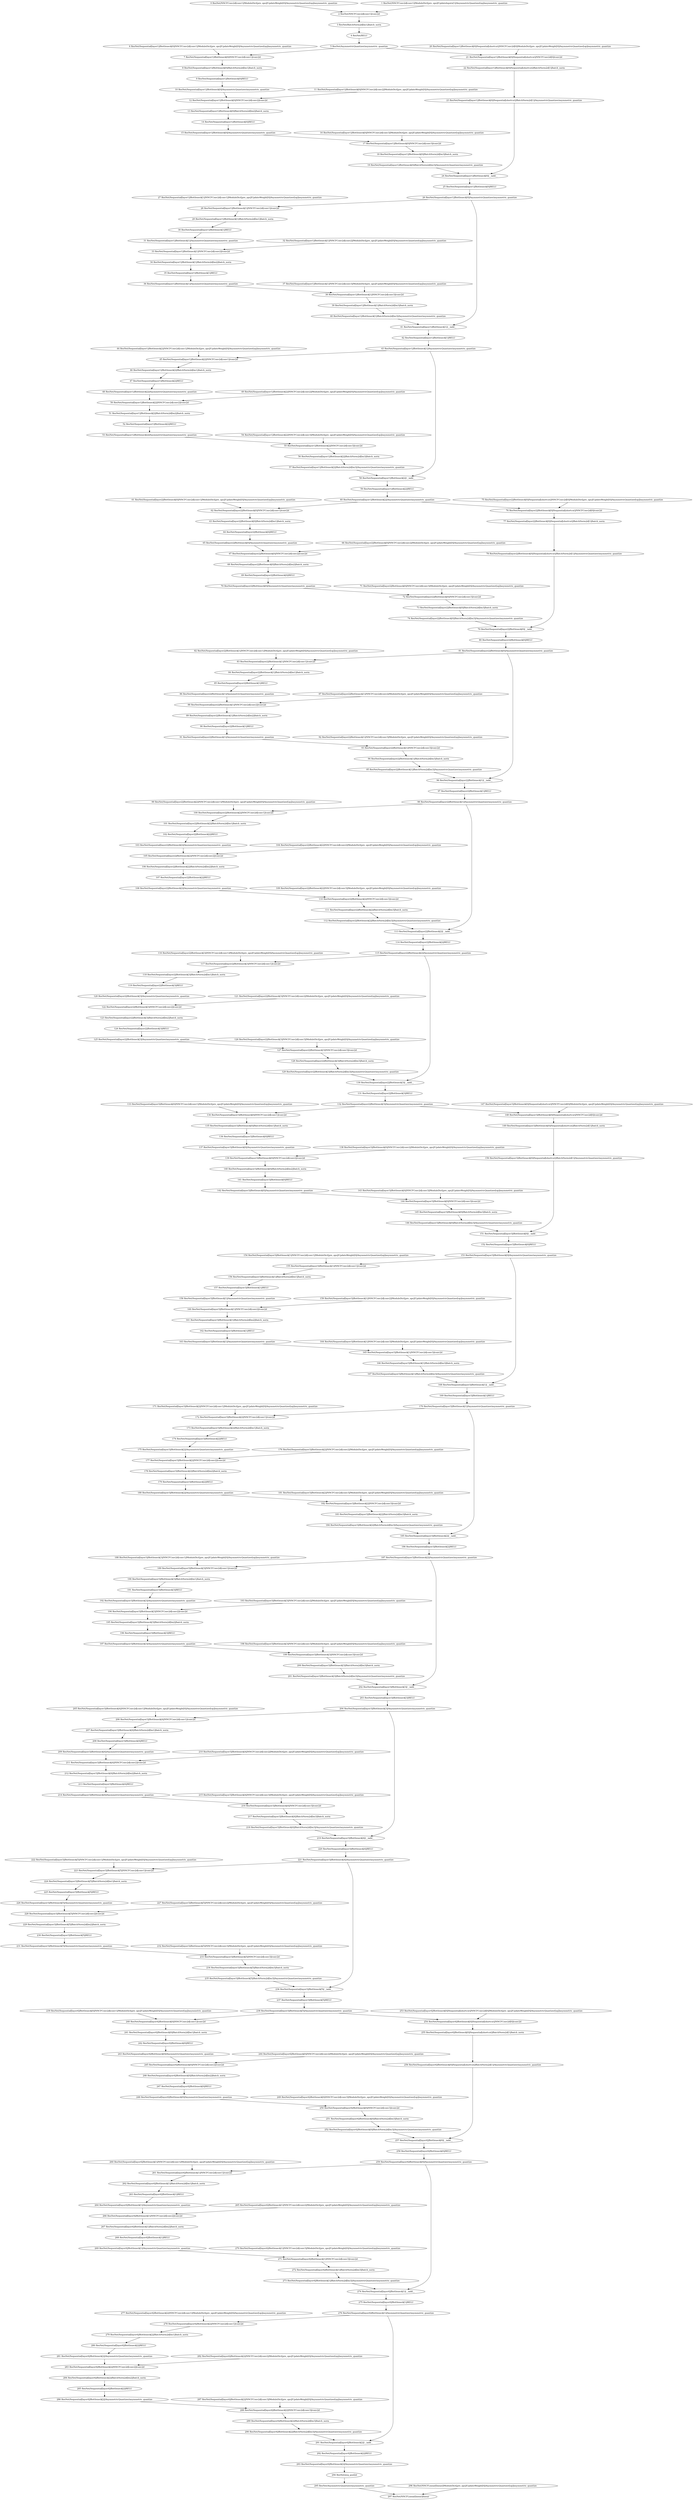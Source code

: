strict digraph  {
"0 ResNet/NNCFConv2d[conv1]/ModuleDict[pre_ops]/UpdateWeight[0]/AsymmetricQuantizer[op]/asymmetric_quantize" [id=0, scope="ResNet/NNCFConv2d[conv1]/ModuleDict[pre_ops]/UpdateWeight[0]/AsymmetricQuantizer[op]", type=asymmetric_quantize];
"1 ResNet/NNCFConv2d[conv1]/ModuleDict[pre_ops]/UpdateInputs[1]/AsymmetricQuantizer[op]/asymmetric_quantize" [id=1, scope="ResNet/NNCFConv2d[conv1]/ModuleDict[pre_ops]/UpdateInputs[1]/AsymmetricQuantizer[op]", type=asymmetric_quantize];
"2 ResNet/NNCFConv2d[conv1]/conv2d" [id=2, scope="ResNet/NNCFConv2d[conv1]", type=conv2d];
"3 ResNet/BatchNorm2d[bn1]/batch_norm" [id=3, scope="ResNet/BatchNorm2d[bn1]", type=batch_norm];
"4 ResNet/RELU" [id=4, scope=ResNet, type=RELU];
"5 ResNet/AsymmetricQuantizer/asymmetric_quantize" [id=5, scope="ResNet/AsymmetricQuantizer", type=asymmetric_quantize];
"6 ResNet/Sequential[layer1]/Bottleneck[0]/NNCFConv2d[conv1]/ModuleDict[pre_ops]/UpdateWeight[0]/AsymmetricQuantizer[op]/asymmetric_quantize" [id=6, scope="ResNet/Sequential[layer1]/Bottleneck[0]/NNCFConv2d[conv1]/ModuleDict[pre_ops]/UpdateWeight[0]/AsymmetricQuantizer[op]", type=asymmetric_quantize];
"7 ResNet/Sequential[layer1]/Bottleneck[0]/NNCFConv2d[conv1]/conv2d" [id=7, scope="ResNet/Sequential[layer1]/Bottleneck[0]/NNCFConv2d[conv1]", type=conv2d];
"8 ResNet/Sequential[layer1]/Bottleneck[0]/BatchNorm2d[bn1]/batch_norm" [id=8, scope="ResNet/Sequential[layer1]/Bottleneck[0]/BatchNorm2d[bn1]", type=batch_norm];
"9 ResNet/Sequential[layer1]/Bottleneck[0]/RELU" [id=9, scope="ResNet/Sequential[layer1]/Bottleneck[0]", type=RELU];
"10 ResNet/Sequential[layer1]/Bottleneck[0]/AsymmetricQuantizer/asymmetric_quantize" [id=10, scope="ResNet/Sequential[layer1]/Bottleneck[0]/AsymmetricQuantizer", type=asymmetric_quantize];
"11 ResNet/Sequential[layer1]/Bottleneck[0]/NNCFConv2d[conv2]/ModuleDict[pre_ops]/UpdateWeight[0]/AsymmetricQuantizer[op]/asymmetric_quantize" [id=11, scope="ResNet/Sequential[layer1]/Bottleneck[0]/NNCFConv2d[conv2]/ModuleDict[pre_ops]/UpdateWeight[0]/AsymmetricQuantizer[op]", type=asymmetric_quantize];
"12 ResNet/Sequential[layer1]/Bottleneck[0]/NNCFConv2d[conv2]/conv2d" [id=12, scope="ResNet/Sequential[layer1]/Bottleneck[0]/NNCFConv2d[conv2]", type=conv2d];
"13 ResNet/Sequential[layer1]/Bottleneck[0]/BatchNorm2d[bn2]/batch_norm" [id=13, scope="ResNet/Sequential[layer1]/Bottleneck[0]/BatchNorm2d[bn2]", type=batch_norm];
"14 ResNet/Sequential[layer1]/Bottleneck[0]/RELU" [id=14, scope="ResNet/Sequential[layer1]/Bottleneck[0]", type=RELU];
"15 ResNet/Sequential[layer1]/Bottleneck[0]/AsymmetricQuantizer/asymmetric_quantize" [id=15, scope="ResNet/Sequential[layer1]/Bottleneck[0]/AsymmetricQuantizer", type=asymmetric_quantize];
"16 ResNet/Sequential[layer1]/Bottleneck[0]/NNCFConv2d[conv3]/ModuleDict[pre_ops]/UpdateWeight[0]/AsymmetricQuantizer[op]/asymmetric_quantize" [id=16, scope="ResNet/Sequential[layer1]/Bottleneck[0]/NNCFConv2d[conv3]/ModuleDict[pre_ops]/UpdateWeight[0]/AsymmetricQuantizer[op]", type=asymmetric_quantize];
"17 ResNet/Sequential[layer1]/Bottleneck[0]/NNCFConv2d[conv3]/conv2d" [id=17, scope="ResNet/Sequential[layer1]/Bottleneck[0]/NNCFConv2d[conv3]", type=conv2d];
"18 ResNet/Sequential[layer1]/Bottleneck[0]/BatchNorm2d[bn3]/batch_norm" [id=18, scope="ResNet/Sequential[layer1]/Bottleneck[0]/BatchNorm2d[bn3]", type=batch_norm];
"19 ResNet/Sequential[layer1]/Bottleneck[0]/BatchNorm2d[bn3]/AsymmetricQuantizer/asymmetric_quantize" [id=19, scope="ResNet/Sequential[layer1]/Bottleneck[0]/BatchNorm2d[bn3]/AsymmetricQuantizer", type=asymmetric_quantize];
"20 ResNet/Sequential[layer1]/Bottleneck[0]/Sequential[shortcut]/NNCFConv2d[0]/ModuleDict[pre_ops]/UpdateWeight[0]/AsymmetricQuantizer[op]/asymmetric_quantize" [id=20, scope="ResNet/Sequential[layer1]/Bottleneck[0]/Sequential[shortcut]/NNCFConv2d[0]/ModuleDict[pre_ops]/UpdateWeight[0]/AsymmetricQuantizer[op]", type=asymmetric_quantize];
"21 ResNet/Sequential[layer1]/Bottleneck[0]/Sequential[shortcut]/NNCFConv2d[0]/conv2d" [id=21, scope="ResNet/Sequential[layer1]/Bottleneck[0]/Sequential[shortcut]/NNCFConv2d[0]", type=conv2d];
"22 ResNet/Sequential[layer1]/Bottleneck[0]/Sequential[shortcut]/BatchNorm2d[1]/batch_norm" [id=22, scope="ResNet/Sequential[layer1]/Bottleneck[0]/Sequential[shortcut]/BatchNorm2d[1]", type=batch_norm];
"23 ResNet/Sequential[layer1]/Bottleneck[0]/Sequential[shortcut]/BatchNorm2d[1]/AsymmetricQuantizer/asymmetric_quantize" [id=23, scope="ResNet/Sequential[layer1]/Bottleneck[0]/Sequential[shortcut]/BatchNorm2d[1]/AsymmetricQuantizer", type=asymmetric_quantize];
"24 ResNet/Sequential[layer1]/Bottleneck[0]/__iadd__" [id=24, scope="ResNet/Sequential[layer1]/Bottleneck[0]", type=__iadd__];
"25 ResNet/Sequential[layer1]/Bottleneck[0]/RELU" [id=25, scope="ResNet/Sequential[layer1]/Bottleneck[0]", type=RELU];
"26 ResNet/Sequential[layer1]/Bottleneck[0]/AsymmetricQuantizer/asymmetric_quantize" [id=26, scope="ResNet/Sequential[layer1]/Bottleneck[0]/AsymmetricQuantizer", type=asymmetric_quantize];
"27 ResNet/Sequential[layer1]/Bottleneck[1]/NNCFConv2d[conv1]/ModuleDict[pre_ops]/UpdateWeight[0]/AsymmetricQuantizer[op]/asymmetric_quantize" [id=27, scope="ResNet/Sequential[layer1]/Bottleneck[1]/NNCFConv2d[conv1]/ModuleDict[pre_ops]/UpdateWeight[0]/AsymmetricQuantizer[op]", type=asymmetric_quantize];
"28 ResNet/Sequential[layer1]/Bottleneck[1]/NNCFConv2d[conv1]/conv2d" [id=28, scope="ResNet/Sequential[layer1]/Bottleneck[1]/NNCFConv2d[conv1]", type=conv2d];
"29 ResNet/Sequential[layer1]/Bottleneck[1]/BatchNorm2d[bn1]/batch_norm" [id=29, scope="ResNet/Sequential[layer1]/Bottleneck[1]/BatchNorm2d[bn1]", type=batch_norm];
"30 ResNet/Sequential[layer1]/Bottleneck[1]/RELU" [id=30, scope="ResNet/Sequential[layer1]/Bottleneck[1]", type=RELU];
"31 ResNet/Sequential[layer1]/Bottleneck[1]/AsymmetricQuantizer/asymmetric_quantize" [id=31, scope="ResNet/Sequential[layer1]/Bottleneck[1]/AsymmetricQuantizer", type=asymmetric_quantize];
"32 ResNet/Sequential[layer1]/Bottleneck[1]/NNCFConv2d[conv2]/ModuleDict[pre_ops]/UpdateWeight[0]/AsymmetricQuantizer[op]/asymmetric_quantize" [id=32, scope="ResNet/Sequential[layer1]/Bottleneck[1]/NNCFConv2d[conv2]/ModuleDict[pre_ops]/UpdateWeight[0]/AsymmetricQuantizer[op]", type=asymmetric_quantize];
"33 ResNet/Sequential[layer1]/Bottleneck[1]/NNCFConv2d[conv2]/conv2d" [id=33, scope="ResNet/Sequential[layer1]/Bottleneck[1]/NNCFConv2d[conv2]", type=conv2d];
"34 ResNet/Sequential[layer1]/Bottleneck[1]/BatchNorm2d[bn2]/batch_norm" [id=34, scope="ResNet/Sequential[layer1]/Bottleneck[1]/BatchNorm2d[bn2]", type=batch_norm];
"35 ResNet/Sequential[layer1]/Bottleneck[1]/RELU" [id=35, scope="ResNet/Sequential[layer1]/Bottleneck[1]", type=RELU];
"36 ResNet/Sequential[layer1]/Bottleneck[1]/AsymmetricQuantizer/asymmetric_quantize" [id=36, scope="ResNet/Sequential[layer1]/Bottleneck[1]/AsymmetricQuantizer", type=asymmetric_quantize];
"37 ResNet/Sequential[layer1]/Bottleneck[1]/NNCFConv2d[conv3]/ModuleDict[pre_ops]/UpdateWeight[0]/AsymmetricQuantizer[op]/asymmetric_quantize" [id=37, scope="ResNet/Sequential[layer1]/Bottleneck[1]/NNCFConv2d[conv3]/ModuleDict[pre_ops]/UpdateWeight[0]/AsymmetricQuantizer[op]", type=asymmetric_quantize];
"38 ResNet/Sequential[layer1]/Bottleneck[1]/NNCFConv2d[conv3]/conv2d" [id=38, scope="ResNet/Sequential[layer1]/Bottleneck[1]/NNCFConv2d[conv3]", type=conv2d];
"39 ResNet/Sequential[layer1]/Bottleneck[1]/BatchNorm2d[bn3]/batch_norm" [id=39, scope="ResNet/Sequential[layer1]/Bottleneck[1]/BatchNorm2d[bn3]", type=batch_norm];
"40 ResNet/Sequential[layer1]/Bottleneck[1]/BatchNorm2d[bn3]/AsymmetricQuantizer/asymmetric_quantize" [id=40, scope="ResNet/Sequential[layer1]/Bottleneck[1]/BatchNorm2d[bn3]/AsymmetricQuantizer", type=asymmetric_quantize];
"41 ResNet/Sequential[layer1]/Bottleneck[1]/__iadd__" [id=41, scope="ResNet/Sequential[layer1]/Bottleneck[1]", type=__iadd__];
"42 ResNet/Sequential[layer1]/Bottleneck[1]/RELU" [id=42, scope="ResNet/Sequential[layer1]/Bottleneck[1]", type=RELU];
"43 ResNet/Sequential[layer1]/Bottleneck[1]/AsymmetricQuantizer/asymmetric_quantize" [id=43, scope="ResNet/Sequential[layer1]/Bottleneck[1]/AsymmetricQuantizer", type=asymmetric_quantize];
"44 ResNet/Sequential[layer1]/Bottleneck[2]/NNCFConv2d[conv1]/ModuleDict[pre_ops]/UpdateWeight[0]/AsymmetricQuantizer[op]/asymmetric_quantize" [id=44, scope="ResNet/Sequential[layer1]/Bottleneck[2]/NNCFConv2d[conv1]/ModuleDict[pre_ops]/UpdateWeight[0]/AsymmetricQuantizer[op]", type=asymmetric_quantize];
"45 ResNet/Sequential[layer1]/Bottleneck[2]/NNCFConv2d[conv1]/conv2d" [id=45, scope="ResNet/Sequential[layer1]/Bottleneck[2]/NNCFConv2d[conv1]", type=conv2d];
"46 ResNet/Sequential[layer1]/Bottleneck[2]/BatchNorm2d[bn1]/batch_norm" [id=46, scope="ResNet/Sequential[layer1]/Bottleneck[2]/BatchNorm2d[bn1]", type=batch_norm];
"47 ResNet/Sequential[layer1]/Bottleneck[2]/RELU" [id=47, scope="ResNet/Sequential[layer1]/Bottleneck[2]", type=RELU];
"48 ResNet/Sequential[layer1]/Bottleneck[2]/AsymmetricQuantizer/asymmetric_quantize" [id=48, scope="ResNet/Sequential[layer1]/Bottleneck[2]/AsymmetricQuantizer", type=asymmetric_quantize];
"49 ResNet/Sequential[layer1]/Bottleneck[2]/NNCFConv2d[conv2]/ModuleDict[pre_ops]/UpdateWeight[0]/AsymmetricQuantizer[op]/asymmetric_quantize" [id=49, scope="ResNet/Sequential[layer1]/Bottleneck[2]/NNCFConv2d[conv2]/ModuleDict[pre_ops]/UpdateWeight[0]/AsymmetricQuantizer[op]", type=asymmetric_quantize];
"50 ResNet/Sequential[layer1]/Bottleneck[2]/NNCFConv2d[conv2]/conv2d" [id=50, scope="ResNet/Sequential[layer1]/Bottleneck[2]/NNCFConv2d[conv2]", type=conv2d];
"51 ResNet/Sequential[layer1]/Bottleneck[2]/BatchNorm2d[bn2]/batch_norm" [id=51, scope="ResNet/Sequential[layer1]/Bottleneck[2]/BatchNorm2d[bn2]", type=batch_norm];
"52 ResNet/Sequential[layer1]/Bottleneck[2]/RELU" [id=52, scope="ResNet/Sequential[layer1]/Bottleneck[2]", type=RELU];
"53 ResNet/Sequential[layer1]/Bottleneck[2]/AsymmetricQuantizer/asymmetric_quantize" [id=53, scope="ResNet/Sequential[layer1]/Bottleneck[2]/AsymmetricQuantizer", type=asymmetric_quantize];
"54 ResNet/Sequential[layer1]/Bottleneck[2]/NNCFConv2d[conv3]/ModuleDict[pre_ops]/UpdateWeight[0]/AsymmetricQuantizer[op]/asymmetric_quantize" [id=54, scope="ResNet/Sequential[layer1]/Bottleneck[2]/NNCFConv2d[conv3]/ModuleDict[pre_ops]/UpdateWeight[0]/AsymmetricQuantizer[op]", type=asymmetric_quantize];
"55 ResNet/Sequential[layer1]/Bottleneck[2]/NNCFConv2d[conv3]/conv2d" [id=55, scope="ResNet/Sequential[layer1]/Bottleneck[2]/NNCFConv2d[conv3]", type=conv2d];
"56 ResNet/Sequential[layer1]/Bottleneck[2]/BatchNorm2d[bn3]/batch_norm" [id=56, scope="ResNet/Sequential[layer1]/Bottleneck[2]/BatchNorm2d[bn3]", type=batch_norm];
"57 ResNet/Sequential[layer1]/Bottleneck[2]/BatchNorm2d[bn3]/AsymmetricQuantizer/asymmetric_quantize" [id=57, scope="ResNet/Sequential[layer1]/Bottleneck[2]/BatchNorm2d[bn3]/AsymmetricQuantizer", type=asymmetric_quantize];
"58 ResNet/Sequential[layer1]/Bottleneck[2]/__iadd__" [id=58, scope="ResNet/Sequential[layer1]/Bottleneck[2]", type=__iadd__];
"59 ResNet/Sequential[layer1]/Bottleneck[2]/RELU" [id=59, scope="ResNet/Sequential[layer1]/Bottleneck[2]", type=RELU];
"60 ResNet/Sequential[layer1]/Bottleneck[2]/AsymmetricQuantizer/asymmetric_quantize" [id=60, scope="ResNet/Sequential[layer1]/Bottleneck[2]/AsymmetricQuantizer", type=asymmetric_quantize];
"61 ResNet/Sequential[layer2]/Bottleneck[0]/NNCFConv2d[conv1]/ModuleDict[pre_ops]/UpdateWeight[0]/AsymmetricQuantizer[op]/asymmetric_quantize" [id=61, scope="ResNet/Sequential[layer2]/Bottleneck[0]/NNCFConv2d[conv1]/ModuleDict[pre_ops]/UpdateWeight[0]/AsymmetricQuantizer[op]", type=asymmetric_quantize];
"62 ResNet/Sequential[layer2]/Bottleneck[0]/NNCFConv2d[conv1]/conv2d" [id=62, scope="ResNet/Sequential[layer2]/Bottleneck[0]/NNCFConv2d[conv1]", type=conv2d];
"63 ResNet/Sequential[layer2]/Bottleneck[0]/BatchNorm2d[bn1]/batch_norm" [id=63, scope="ResNet/Sequential[layer2]/Bottleneck[0]/BatchNorm2d[bn1]", type=batch_norm];
"64 ResNet/Sequential[layer2]/Bottleneck[0]/RELU" [id=64, scope="ResNet/Sequential[layer2]/Bottleneck[0]", type=RELU];
"65 ResNet/Sequential[layer2]/Bottleneck[0]/AsymmetricQuantizer/asymmetric_quantize" [id=65, scope="ResNet/Sequential[layer2]/Bottleneck[0]/AsymmetricQuantizer", type=asymmetric_quantize];
"66 ResNet/Sequential[layer2]/Bottleneck[0]/NNCFConv2d[conv2]/ModuleDict[pre_ops]/UpdateWeight[0]/AsymmetricQuantizer[op]/asymmetric_quantize" [id=66, scope="ResNet/Sequential[layer2]/Bottleneck[0]/NNCFConv2d[conv2]/ModuleDict[pre_ops]/UpdateWeight[0]/AsymmetricQuantizer[op]", type=asymmetric_quantize];
"67 ResNet/Sequential[layer2]/Bottleneck[0]/NNCFConv2d[conv2]/conv2d" [id=67, scope="ResNet/Sequential[layer2]/Bottleneck[0]/NNCFConv2d[conv2]", type=conv2d];
"68 ResNet/Sequential[layer2]/Bottleneck[0]/BatchNorm2d[bn2]/batch_norm" [id=68, scope="ResNet/Sequential[layer2]/Bottleneck[0]/BatchNorm2d[bn2]", type=batch_norm];
"69 ResNet/Sequential[layer2]/Bottleneck[0]/RELU" [id=69, scope="ResNet/Sequential[layer2]/Bottleneck[0]", type=RELU];
"70 ResNet/Sequential[layer2]/Bottleneck[0]/AsymmetricQuantizer/asymmetric_quantize" [id=70, scope="ResNet/Sequential[layer2]/Bottleneck[0]/AsymmetricQuantizer", type=asymmetric_quantize];
"71 ResNet/Sequential[layer2]/Bottleneck[0]/NNCFConv2d[conv3]/ModuleDict[pre_ops]/UpdateWeight[0]/AsymmetricQuantizer[op]/asymmetric_quantize" [id=71, scope="ResNet/Sequential[layer2]/Bottleneck[0]/NNCFConv2d[conv3]/ModuleDict[pre_ops]/UpdateWeight[0]/AsymmetricQuantizer[op]", type=asymmetric_quantize];
"72 ResNet/Sequential[layer2]/Bottleneck[0]/NNCFConv2d[conv3]/conv2d" [id=72, scope="ResNet/Sequential[layer2]/Bottleneck[0]/NNCFConv2d[conv3]", type=conv2d];
"73 ResNet/Sequential[layer2]/Bottleneck[0]/BatchNorm2d[bn3]/batch_norm" [id=73, scope="ResNet/Sequential[layer2]/Bottleneck[0]/BatchNorm2d[bn3]", type=batch_norm];
"74 ResNet/Sequential[layer2]/Bottleneck[0]/BatchNorm2d[bn3]/AsymmetricQuantizer/asymmetric_quantize" [id=74, scope="ResNet/Sequential[layer2]/Bottleneck[0]/BatchNorm2d[bn3]/AsymmetricQuantizer", type=asymmetric_quantize];
"75 ResNet/Sequential[layer2]/Bottleneck[0]/Sequential[shortcut]/NNCFConv2d[0]/ModuleDict[pre_ops]/UpdateWeight[0]/AsymmetricQuantizer[op]/asymmetric_quantize" [id=75, scope="ResNet/Sequential[layer2]/Bottleneck[0]/Sequential[shortcut]/NNCFConv2d[0]/ModuleDict[pre_ops]/UpdateWeight[0]/AsymmetricQuantizer[op]", type=asymmetric_quantize];
"76 ResNet/Sequential[layer2]/Bottleneck[0]/Sequential[shortcut]/NNCFConv2d[0]/conv2d" [id=76, scope="ResNet/Sequential[layer2]/Bottleneck[0]/Sequential[shortcut]/NNCFConv2d[0]", type=conv2d];
"77 ResNet/Sequential[layer2]/Bottleneck[0]/Sequential[shortcut]/BatchNorm2d[1]/batch_norm" [id=77, scope="ResNet/Sequential[layer2]/Bottleneck[0]/Sequential[shortcut]/BatchNorm2d[1]", type=batch_norm];
"78 ResNet/Sequential[layer2]/Bottleneck[0]/Sequential[shortcut]/BatchNorm2d[1]/AsymmetricQuantizer/asymmetric_quantize" [id=78, scope="ResNet/Sequential[layer2]/Bottleneck[0]/Sequential[shortcut]/BatchNorm2d[1]/AsymmetricQuantizer", type=asymmetric_quantize];
"79 ResNet/Sequential[layer2]/Bottleneck[0]/__iadd__" [id=79, scope="ResNet/Sequential[layer2]/Bottleneck[0]", type=__iadd__];
"80 ResNet/Sequential[layer2]/Bottleneck[0]/RELU" [id=80, scope="ResNet/Sequential[layer2]/Bottleneck[0]", type=RELU];
"81 ResNet/Sequential[layer2]/Bottleneck[0]/AsymmetricQuantizer/asymmetric_quantize" [id=81, scope="ResNet/Sequential[layer2]/Bottleneck[0]/AsymmetricQuantizer", type=asymmetric_quantize];
"82 ResNet/Sequential[layer2]/Bottleneck[1]/NNCFConv2d[conv1]/ModuleDict[pre_ops]/UpdateWeight[0]/AsymmetricQuantizer[op]/asymmetric_quantize" [id=82, scope="ResNet/Sequential[layer2]/Bottleneck[1]/NNCFConv2d[conv1]/ModuleDict[pre_ops]/UpdateWeight[0]/AsymmetricQuantizer[op]", type=asymmetric_quantize];
"83 ResNet/Sequential[layer2]/Bottleneck[1]/NNCFConv2d[conv1]/conv2d" [id=83, scope="ResNet/Sequential[layer2]/Bottleneck[1]/NNCFConv2d[conv1]", type=conv2d];
"84 ResNet/Sequential[layer2]/Bottleneck[1]/BatchNorm2d[bn1]/batch_norm" [id=84, scope="ResNet/Sequential[layer2]/Bottleneck[1]/BatchNorm2d[bn1]", type=batch_norm];
"85 ResNet/Sequential[layer2]/Bottleneck[1]/RELU" [id=85, scope="ResNet/Sequential[layer2]/Bottleneck[1]", type=RELU];
"86 ResNet/Sequential[layer2]/Bottleneck[1]/AsymmetricQuantizer/asymmetric_quantize" [id=86, scope="ResNet/Sequential[layer2]/Bottleneck[1]/AsymmetricQuantizer", type=asymmetric_quantize];
"87 ResNet/Sequential[layer2]/Bottleneck[1]/NNCFConv2d[conv2]/ModuleDict[pre_ops]/UpdateWeight[0]/AsymmetricQuantizer[op]/asymmetric_quantize" [id=87, scope="ResNet/Sequential[layer2]/Bottleneck[1]/NNCFConv2d[conv2]/ModuleDict[pre_ops]/UpdateWeight[0]/AsymmetricQuantizer[op]", type=asymmetric_quantize];
"88 ResNet/Sequential[layer2]/Bottleneck[1]/NNCFConv2d[conv2]/conv2d" [id=88, scope="ResNet/Sequential[layer2]/Bottleneck[1]/NNCFConv2d[conv2]", type=conv2d];
"89 ResNet/Sequential[layer2]/Bottleneck[1]/BatchNorm2d[bn2]/batch_norm" [id=89, scope="ResNet/Sequential[layer2]/Bottleneck[1]/BatchNorm2d[bn2]", type=batch_norm];
"90 ResNet/Sequential[layer2]/Bottleneck[1]/RELU" [id=90, scope="ResNet/Sequential[layer2]/Bottleneck[1]", type=RELU];
"91 ResNet/Sequential[layer2]/Bottleneck[1]/AsymmetricQuantizer/asymmetric_quantize" [id=91, scope="ResNet/Sequential[layer2]/Bottleneck[1]/AsymmetricQuantizer", type=asymmetric_quantize];
"92 ResNet/Sequential[layer2]/Bottleneck[1]/NNCFConv2d[conv3]/ModuleDict[pre_ops]/UpdateWeight[0]/AsymmetricQuantizer[op]/asymmetric_quantize" [id=92, scope="ResNet/Sequential[layer2]/Bottleneck[1]/NNCFConv2d[conv3]/ModuleDict[pre_ops]/UpdateWeight[0]/AsymmetricQuantizer[op]", type=asymmetric_quantize];
"93 ResNet/Sequential[layer2]/Bottleneck[1]/NNCFConv2d[conv3]/conv2d" [id=93, scope="ResNet/Sequential[layer2]/Bottleneck[1]/NNCFConv2d[conv3]", type=conv2d];
"94 ResNet/Sequential[layer2]/Bottleneck[1]/BatchNorm2d[bn3]/batch_norm" [id=94, scope="ResNet/Sequential[layer2]/Bottleneck[1]/BatchNorm2d[bn3]", type=batch_norm];
"95 ResNet/Sequential[layer2]/Bottleneck[1]/BatchNorm2d[bn3]/AsymmetricQuantizer/asymmetric_quantize" [id=95, scope="ResNet/Sequential[layer2]/Bottleneck[1]/BatchNorm2d[bn3]/AsymmetricQuantizer", type=asymmetric_quantize];
"96 ResNet/Sequential[layer2]/Bottleneck[1]/__iadd__" [id=96, scope="ResNet/Sequential[layer2]/Bottleneck[1]", type=__iadd__];
"97 ResNet/Sequential[layer2]/Bottleneck[1]/RELU" [id=97, scope="ResNet/Sequential[layer2]/Bottleneck[1]", type=RELU];
"98 ResNet/Sequential[layer2]/Bottleneck[1]/AsymmetricQuantizer/asymmetric_quantize" [id=98, scope="ResNet/Sequential[layer2]/Bottleneck[1]/AsymmetricQuantizer", type=asymmetric_quantize];
"99 ResNet/Sequential[layer2]/Bottleneck[2]/NNCFConv2d[conv1]/ModuleDict[pre_ops]/UpdateWeight[0]/AsymmetricQuantizer[op]/asymmetric_quantize" [id=99, scope="ResNet/Sequential[layer2]/Bottleneck[2]/NNCFConv2d[conv1]/ModuleDict[pre_ops]/UpdateWeight[0]/AsymmetricQuantizer[op]", type=asymmetric_quantize];
"100 ResNet/Sequential[layer2]/Bottleneck[2]/NNCFConv2d[conv1]/conv2d" [id=100, scope="ResNet/Sequential[layer2]/Bottleneck[2]/NNCFConv2d[conv1]", type=conv2d];
"101 ResNet/Sequential[layer2]/Bottleneck[2]/BatchNorm2d[bn1]/batch_norm" [id=101, scope="ResNet/Sequential[layer2]/Bottleneck[2]/BatchNorm2d[bn1]", type=batch_norm];
"102 ResNet/Sequential[layer2]/Bottleneck[2]/RELU" [id=102, scope="ResNet/Sequential[layer2]/Bottleneck[2]", type=RELU];
"103 ResNet/Sequential[layer2]/Bottleneck[2]/AsymmetricQuantizer/asymmetric_quantize" [id=103, scope="ResNet/Sequential[layer2]/Bottleneck[2]/AsymmetricQuantizer", type=asymmetric_quantize];
"104 ResNet/Sequential[layer2]/Bottleneck[2]/NNCFConv2d[conv2]/ModuleDict[pre_ops]/UpdateWeight[0]/AsymmetricQuantizer[op]/asymmetric_quantize" [id=104, scope="ResNet/Sequential[layer2]/Bottleneck[2]/NNCFConv2d[conv2]/ModuleDict[pre_ops]/UpdateWeight[0]/AsymmetricQuantizer[op]", type=asymmetric_quantize];
"105 ResNet/Sequential[layer2]/Bottleneck[2]/NNCFConv2d[conv2]/conv2d" [id=105, scope="ResNet/Sequential[layer2]/Bottleneck[2]/NNCFConv2d[conv2]", type=conv2d];
"106 ResNet/Sequential[layer2]/Bottleneck[2]/BatchNorm2d[bn2]/batch_norm" [id=106, scope="ResNet/Sequential[layer2]/Bottleneck[2]/BatchNorm2d[bn2]", type=batch_norm];
"107 ResNet/Sequential[layer2]/Bottleneck[2]/RELU" [id=107, scope="ResNet/Sequential[layer2]/Bottleneck[2]", type=RELU];
"108 ResNet/Sequential[layer2]/Bottleneck[2]/AsymmetricQuantizer/asymmetric_quantize" [id=108, scope="ResNet/Sequential[layer2]/Bottleneck[2]/AsymmetricQuantizer", type=asymmetric_quantize];
"109 ResNet/Sequential[layer2]/Bottleneck[2]/NNCFConv2d[conv3]/ModuleDict[pre_ops]/UpdateWeight[0]/AsymmetricQuantizer[op]/asymmetric_quantize" [id=109, scope="ResNet/Sequential[layer2]/Bottleneck[2]/NNCFConv2d[conv3]/ModuleDict[pre_ops]/UpdateWeight[0]/AsymmetricQuantizer[op]", type=asymmetric_quantize];
"110 ResNet/Sequential[layer2]/Bottleneck[2]/NNCFConv2d[conv3]/conv2d" [id=110, scope="ResNet/Sequential[layer2]/Bottleneck[2]/NNCFConv2d[conv3]", type=conv2d];
"111 ResNet/Sequential[layer2]/Bottleneck[2]/BatchNorm2d[bn3]/batch_norm" [id=111, scope="ResNet/Sequential[layer2]/Bottleneck[2]/BatchNorm2d[bn3]", type=batch_norm];
"112 ResNet/Sequential[layer2]/Bottleneck[2]/BatchNorm2d[bn3]/AsymmetricQuantizer/asymmetric_quantize" [id=112, scope="ResNet/Sequential[layer2]/Bottleneck[2]/BatchNorm2d[bn3]/AsymmetricQuantizer", type=asymmetric_quantize];
"113 ResNet/Sequential[layer2]/Bottleneck[2]/__iadd__" [id=113, scope="ResNet/Sequential[layer2]/Bottleneck[2]", type=__iadd__];
"114 ResNet/Sequential[layer2]/Bottleneck[2]/RELU" [id=114, scope="ResNet/Sequential[layer2]/Bottleneck[2]", type=RELU];
"115 ResNet/Sequential[layer2]/Bottleneck[2]/AsymmetricQuantizer/asymmetric_quantize" [id=115, scope="ResNet/Sequential[layer2]/Bottleneck[2]/AsymmetricQuantizer", type=asymmetric_quantize];
"116 ResNet/Sequential[layer2]/Bottleneck[3]/NNCFConv2d[conv1]/ModuleDict[pre_ops]/UpdateWeight[0]/AsymmetricQuantizer[op]/asymmetric_quantize" [id=116, scope="ResNet/Sequential[layer2]/Bottleneck[3]/NNCFConv2d[conv1]/ModuleDict[pre_ops]/UpdateWeight[0]/AsymmetricQuantizer[op]", type=asymmetric_quantize];
"117 ResNet/Sequential[layer2]/Bottleneck[3]/NNCFConv2d[conv1]/conv2d" [id=117, scope="ResNet/Sequential[layer2]/Bottleneck[3]/NNCFConv2d[conv1]", type=conv2d];
"118 ResNet/Sequential[layer2]/Bottleneck[3]/BatchNorm2d[bn1]/batch_norm" [id=118, scope="ResNet/Sequential[layer2]/Bottleneck[3]/BatchNorm2d[bn1]", type=batch_norm];
"119 ResNet/Sequential[layer2]/Bottleneck[3]/RELU" [id=119, scope="ResNet/Sequential[layer2]/Bottleneck[3]", type=RELU];
"120 ResNet/Sequential[layer2]/Bottleneck[3]/AsymmetricQuantizer/asymmetric_quantize" [id=120, scope="ResNet/Sequential[layer2]/Bottleneck[3]/AsymmetricQuantizer", type=asymmetric_quantize];
"121 ResNet/Sequential[layer2]/Bottleneck[3]/NNCFConv2d[conv2]/ModuleDict[pre_ops]/UpdateWeight[0]/AsymmetricQuantizer[op]/asymmetric_quantize" [id=121, scope="ResNet/Sequential[layer2]/Bottleneck[3]/NNCFConv2d[conv2]/ModuleDict[pre_ops]/UpdateWeight[0]/AsymmetricQuantizer[op]", type=asymmetric_quantize];
"122 ResNet/Sequential[layer2]/Bottleneck[3]/NNCFConv2d[conv2]/conv2d" [id=122, scope="ResNet/Sequential[layer2]/Bottleneck[3]/NNCFConv2d[conv2]", type=conv2d];
"123 ResNet/Sequential[layer2]/Bottleneck[3]/BatchNorm2d[bn2]/batch_norm" [id=123, scope="ResNet/Sequential[layer2]/Bottleneck[3]/BatchNorm2d[bn2]", type=batch_norm];
"124 ResNet/Sequential[layer2]/Bottleneck[3]/RELU" [id=124, scope="ResNet/Sequential[layer2]/Bottleneck[3]", type=RELU];
"125 ResNet/Sequential[layer2]/Bottleneck[3]/AsymmetricQuantizer/asymmetric_quantize" [id=125, scope="ResNet/Sequential[layer2]/Bottleneck[3]/AsymmetricQuantizer", type=asymmetric_quantize];
"126 ResNet/Sequential[layer2]/Bottleneck[3]/NNCFConv2d[conv3]/ModuleDict[pre_ops]/UpdateWeight[0]/AsymmetricQuantizer[op]/asymmetric_quantize" [id=126, scope="ResNet/Sequential[layer2]/Bottleneck[3]/NNCFConv2d[conv3]/ModuleDict[pre_ops]/UpdateWeight[0]/AsymmetricQuantizer[op]", type=asymmetric_quantize];
"127 ResNet/Sequential[layer2]/Bottleneck[3]/NNCFConv2d[conv3]/conv2d" [id=127, scope="ResNet/Sequential[layer2]/Bottleneck[3]/NNCFConv2d[conv3]", type=conv2d];
"128 ResNet/Sequential[layer2]/Bottleneck[3]/BatchNorm2d[bn3]/batch_norm" [id=128, scope="ResNet/Sequential[layer2]/Bottleneck[3]/BatchNorm2d[bn3]", type=batch_norm];
"129 ResNet/Sequential[layer2]/Bottleneck[3]/BatchNorm2d[bn3]/AsymmetricQuantizer/asymmetric_quantize" [id=129, scope="ResNet/Sequential[layer2]/Bottleneck[3]/BatchNorm2d[bn3]/AsymmetricQuantizer", type=asymmetric_quantize];
"130 ResNet/Sequential[layer2]/Bottleneck[3]/__iadd__" [id=130, scope="ResNet/Sequential[layer2]/Bottleneck[3]", type=__iadd__];
"131 ResNet/Sequential[layer2]/Bottleneck[3]/RELU" [id=131, scope="ResNet/Sequential[layer2]/Bottleneck[3]", type=RELU];
"132 ResNet/Sequential[layer2]/Bottleneck[3]/AsymmetricQuantizer/asymmetric_quantize" [id=132, scope="ResNet/Sequential[layer2]/Bottleneck[3]/AsymmetricQuantizer", type=asymmetric_quantize];
"133 ResNet/Sequential[layer3]/Bottleneck[0]/NNCFConv2d[conv1]/ModuleDict[pre_ops]/UpdateWeight[0]/AsymmetricQuantizer[op]/asymmetric_quantize" [id=133, scope="ResNet/Sequential[layer3]/Bottleneck[0]/NNCFConv2d[conv1]/ModuleDict[pre_ops]/UpdateWeight[0]/AsymmetricQuantizer[op]", type=asymmetric_quantize];
"134 ResNet/Sequential[layer3]/Bottleneck[0]/NNCFConv2d[conv1]/conv2d" [id=134, scope="ResNet/Sequential[layer3]/Bottleneck[0]/NNCFConv2d[conv1]", type=conv2d];
"135 ResNet/Sequential[layer3]/Bottleneck[0]/BatchNorm2d[bn1]/batch_norm" [id=135, scope="ResNet/Sequential[layer3]/Bottleneck[0]/BatchNorm2d[bn1]", type=batch_norm];
"136 ResNet/Sequential[layer3]/Bottleneck[0]/RELU" [id=136, scope="ResNet/Sequential[layer3]/Bottleneck[0]", type=RELU];
"137 ResNet/Sequential[layer3]/Bottleneck[0]/AsymmetricQuantizer/asymmetric_quantize" [id=137, scope="ResNet/Sequential[layer3]/Bottleneck[0]/AsymmetricQuantizer", type=asymmetric_quantize];
"138 ResNet/Sequential[layer3]/Bottleneck[0]/NNCFConv2d[conv2]/ModuleDict[pre_ops]/UpdateWeight[0]/AsymmetricQuantizer[op]/asymmetric_quantize" [id=138, scope="ResNet/Sequential[layer3]/Bottleneck[0]/NNCFConv2d[conv2]/ModuleDict[pre_ops]/UpdateWeight[0]/AsymmetricQuantizer[op]", type=asymmetric_quantize];
"139 ResNet/Sequential[layer3]/Bottleneck[0]/NNCFConv2d[conv2]/conv2d" [id=139, scope="ResNet/Sequential[layer3]/Bottleneck[0]/NNCFConv2d[conv2]", type=conv2d];
"140 ResNet/Sequential[layer3]/Bottleneck[0]/BatchNorm2d[bn2]/batch_norm" [id=140, scope="ResNet/Sequential[layer3]/Bottleneck[0]/BatchNorm2d[bn2]", type=batch_norm];
"141 ResNet/Sequential[layer3]/Bottleneck[0]/RELU" [id=141, scope="ResNet/Sequential[layer3]/Bottleneck[0]", type=RELU];
"142 ResNet/Sequential[layer3]/Bottleneck[0]/AsymmetricQuantizer/asymmetric_quantize" [id=142, scope="ResNet/Sequential[layer3]/Bottleneck[0]/AsymmetricQuantizer", type=asymmetric_quantize];
"143 ResNet/Sequential[layer3]/Bottleneck[0]/NNCFConv2d[conv3]/ModuleDict[pre_ops]/UpdateWeight[0]/AsymmetricQuantizer[op]/asymmetric_quantize" [id=143, scope="ResNet/Sequential[layer3]/Bottleneck[0]/NNCFConv2d[conv3]/ModuleDict[pre_ops]/UpdateWeight[0]/AsymmetricQuantizer[op]", type=asymmetric_quantize];
"144 ResNet/Sequential[layer3]/Bottleneck[0]/NNCFConv2d[conv3]/conv2d" [id=144, scope="ResNet/Sequential[layer3]/Bottleneck[0]/NNCFConv2d[conv3]", type=conv2d];
"145 ResNet/Sequential[layer3]/Bottleneck[0]/BatchNorm2d[bn3]/batch_norm" [id=145, scope="ResNet/Sequential[layer3]/Bottleneck[0]/BatchNorm2d[bn3]", type=batch_norm];
"146 ResNet/Sequential[layer3]/Bottleneck[0]/BatchNorm2d[bn3]/AsymmetricQuantizer/asymmetric_quantize" [id=146, scope="ResNet/Sequential[layer3]/Bottleneck[0]/BatchNorm2d[bn3]/AsymmetricQuantizer", type=asymmetric_quantize];
"147 ResNet/Sequential[layer3]/Bottleneck[0]/Sequential[shortcut]/NNCFConv2d[0]/ModuleDict[pre_ops]/UpdateWeight[0]/AsymmetricQuantizer[op]/asymmetric_quantize" [id=147, scope="ResNet/Sequential[layer3]/Bottleneck[0]/Sequential[shortcut]/NNCFConv2d[0]/ModuleDict[pre_ops]/UpdateWeight[0]/AsymmetricQuantizer[op]", type=asymmetric_quantize];
"148 ResNet/Sequential[layer3]/Bottleneck[0]/Sequential[shortcut]/NNCFConv2d[0]/conv2d" [id=148, scope="ResNet/Sequential[layer3]/Bottleneck[0]/Sequential[shortcut]/NNCFConv2d[0]", type=conv2d];
"149 ResNet/Sequential[layer3]/Bottleneck[0]/Sequential[shortcut]/BatchNorm2d[1]/batch_norm" [id=149, scope="ResNet/Sequential[layer3]/Bottleneck[0]/Sequential[shortcut]/BatchNorm2d[1]", type=batch_norm];
"150 ResNet/Sequential[layer3]/Bottleneck[0]/Sequential[shortcut]/BatchNorm2d[1]/AsymmetricQuantizer/asymmetric_quantize" [id=150, scope="ResNet/Sequential[layer3]/Bottleneck[0]/Sequential[shortcut]/BatchNorm2d[1]/AsymmetricQuantizer", type=asymmetric_quantize];
"151 ResNet/Sequential[layer3]/Bottleneck[0]/__iadd__" [id=151, scope="ResNet/Sequential[layer3]/Bottleneck[0]", type=__iadd__];
"152 ResNet/Sequential[layer3]/Bottleneck[0]/RELU" [id=152, scope="ResNet/Sequential[layer3]/Bottleneck[0]", type=RELU];
"153 ResNet/Sequential[layer3]/Bottleneck[0]/AsymmetricQuantizer/asymmetric_quantize" [id=153, scope="ResNet/Sequential[layer3]/Bottleneck[0]/AsymmetricQuantizer", type=asymmetric_quantize];
"154 ResNet/Sequential[layer3]/Bottleneck[1]/NNCFConv2d[conv1]/ModuleDict[pre_ops]/UpdateWeight[0]/AsymmetricQuantizer[op]/asymmetric_quantize" [id=154, scope="ResNet/Sequential[layer3]/Bottleneck[1]/NNCFConv2d[conv1]/ModuleDict[pre_ops]/UpdateWeight[0]/AsymmetricQuantizer[op]", type=asymmetric_quantize];
"155 ResNet/Sequential[layer3]/Bottleneck[1]/NNCFConv2d[conv1]/conv2d" [id=155, scope="ResNet/Sequential[layer3]/Bottleneck[1]/NNCFConv2d[conv1]", type=conv2d];
"156 ResNet/Sequential[layer3]/Bottleneck[1]/BatchNorm2d[bn1]/batch_norm" [id=156, scope="ResNet/Sequential[layer3]/Bottleneck[1]/BatchNorm2d[bn1]", type=batch_norm];
"157 ResNet/Sequential[layer3]/Bottleneck[1]/RELU" [id=157, scope="ResNet/Sequential[layer3]/Bottleneck[1]", type=RELU];
"158 ResNet/Sequential[layer3]/Bottleneck[1]/AsymmetricQuantizer/asymmetric_quantize" [id=158, scope="ResNet/Sequential[layer3]/Bottleneck[1]/AsymmetricQuantizer", type=asymmetric_quantize];
"159 ResNet/Sequential[layer3]/Bottleneck[1]/NNCFConv2d[conv2]/ModuleDict[pre_ops]/UpdateWeight[0]/AsymmetricQuantizer[op]/asymmetric_quantize" [id=159, scope="ResNet/Sequential[layer3]/Bottleneck[1]/NNCFConv2d[conv2]/ModuleDict[pre_ops]/UpdateWeight[0]/AsymmetricQuantizer[op]", type=asymmetric_quantize];
"160 ResNet/Sequential[layer3]/Bottleneck[1]/NNCFConv2d[conv2]/conv2d" [id=160, scope="ResNet/Sequential[layer3]/Bottleneck[1]/NNCFConv2d[conv2]", type=conv2d];
"161 ResNet/Sequential[layer3]/Bottleneck[1]/BatchNorm2d[bn2]/batch_norm" [id=161, scope="ResNet/Sequential[layer3]/Bottleneck[1]/BatchNorm2d[bn2]", type=batch_norm];
"162 ResNet/Sequential[layer3]/Bottleneck[1]/RELU" [id=162, scope="ResNet/Sequential[layer3]/Bottleneck[1]", type=RELU];
"163 ResNet/Sequential[layer3]/Bottleneck[1]/AsymmetricQuantizer/asymmetric_quantize" [id=163, scope="ResNet/Sequential[layer3]/Bottleneck[1]/AsymmetricQuantizer", type=asymmetric_quantize];
"164 ResNet/Sequential[layer3]/Bottleneck[1]/NNCFConv2d[conv3]/ModuleDict[pre_ops]/UpdateWeight[0]/AsymmetricQuantizer[op]/asymmetric_quantize" [id=164, scope="ResNet/Sequential[layer3]/Bottleneck[1]/NNCFConv2d[conv3]/ModuleDict[pre_ops]/UpdateWeight[0]/AsymmetricQuantizer[op]", type=asymmetric_quantize];
"165 ResNet/Sequential[layer3]/Bottleneck[1]/NNCFConv2d[conv3]/conv2d" [id=165, scope="ResNet/Sequential[layer3]/Bottleneck[1]/NNCFConv2d[conv3]", type=conv2d];
"166 ResNet/Sequential[layer3]/Bottleneck[1]/BatchNorm2d[bn3]/batch_norm" [id=166, scope="ResNet/Sequential[layer3]/Bottleneck[1]/BatchNorm2d[bn3]", type=batch_norm];
"167 ResNet/Sequential[layer3]/Bottleneck[1]/BatchNorm2d[bn3]/AsymmetricQuantizer/asymmetric_quantize" [id=167, scope="ResNet/Sequential[layer3]/Bottleneck[1]/BatchNorm2d[bn3]/AsymmetricQuantizer", type=asymmetric_quantize];
"168 ResNet/Sequential[layer3]/Bottleneck[1]/__iadd__" [id=168, scope="ResNet/Sequential[layer3]/Bottleneck[1]", type=__iadd__];
"169 ResNet/Sequential[layer3]/Bottleneck[1]/RELU" [id=169, scope="ResNet/Sequential[layer3]/Bottleneck[1]", type=RELU];
"170 ResNet/Sequential[layer3]/Bottleneck[1]/AsymmetricQuantizer/asymmetric_quantize" [id=170, scope="ResNet/Sequential[layer3]/Bottleneck[1]/AsymmetricQuantizer", type=asymmetric_quantize];
"171 ResNet/Sequential[layer3]/Bottleneck[2]/NNCFConv2d[conv1]/ModuleDict[pre_ops]/UpdateWeight[0]/AsymmetricQuantizer[op]/asymmetric_quantize" [id=171, scope="ResNet/Sequential[layer3]/Bottleneck[2]/NNCFConv2d[conv1]/ModuleDict[pre_ops]/UpdateWeight[0]/AsymmetricQuantizer[op]", type=asymmetric_quantize];
"172 ResNet/Sequential[layer3]/Bottleneck[2]/NNCFConv2d[conv1]/conv2d" [id=172, scope="ResNet/Sequential[layer3]/Bottleneck[2]/NNCFConv2d[conv1]", type=conv2d];
"173 ResNet/Sequential[layer3]/Bottleneck[2]/BatchNorm2d[bn1]/batch_norm" [id=173, scope="ResNet/Sequential[layer3]/Bottleneck[2]/BatchNorm2d[bn1]", type=batch_norm];
"174 ResNet/Sequential[layer3]/Bottleneck[2]/RELU" [id=174, scope="ResNet/Sequential[layer3]/Bottleneck[2]", type=RELU];
"175 ResNet/Sequential[layer3]/Bottleneck[2]/AsymmetricQuantizer/asymmetric_quantize" [id=175, scope="ResNet/Sequential[layer3]/Bottleneck[2]/AsymmetricQuantizer", type=asymmetric_quantize];
"176 ResNet/Sequential[layer3]/Bottleneck[2]/NNCFConv2d[conv2]/ModuleDict[pre_ops]/UpdateWeight[0]/AsymmetricQuantizer[op]/asymmetric_quantize" [id=176, scope="ResNet/Sequential[layer3]/Bottleneck[2]/NNCFConv2d[conv2]/ModuleDict[pre_ops]/UpdateWeight[0]/AsymmetricQuantizer[op]", type=asymmetric_quantize];
"177 ResNet/Sequential[layer3]/Bottleneck[2]/NNCFConv2d[conv2]/conv2d" [id=177, scope="ResNet/Sequential[layer3]/Bottleneck[2]/NNCFConv2d[conv2]", type=conv2d];
"178 ResNet/Sequential[layer3]/Bottleneck[2]/BatchNorm2d[bn2]/batch_norm" [id=178, scope="ResNet/Sequential[layer3]/Bottleneck[2]/BatchNorm2d[bn2]", type=batch_norm];
"179 ResNet/Sequential[layer3]/Bottleneck[2]/RELU" [id=179, scope="ResNet/Sequential[layer3]/Bottleneck[2]", type=RELU];
"180 ResNet/Sequential[layer3]/Bottleneck[2]/AsymmetricQuantizer/asymmetric_quantize" [id=180, scope="ResNet/Sequential[layer3]/Bottleneck[2]/AsymmetricQuantizer", type=asymmetric_quantize];
"181 ResNet/Sequential[layer3]/Bottleneck[2]/NNCFConv2d[conv3]/ModuleDict[pre_ops]/UpdateWeight[0]/AsymmetricQuantizer[op]/asymmetric_quantize" [id=181, scope="ResNet/Sequential[layer3]/Bottleneck[2]/NNCFConv2d[conv3]/ModuleDict[pre_ops]/UpdateWeight[0]/AsymmetricQuantizer[op]", type=asymmetric_quantize];
"182 ResNet/Sequential[layer3]/Bottleneck[2]/NNCFConv2d[conv3]/conv2d" [id=182, scope="ResNet/Sequential[layer3]/Bottleneck[2]/NNCFConv2d[conv3]", type=conv2d];
"183 ResNet/Sequential[layer3]/Bottleneck[2]/BatchNorm2d[bn3]/batch_norm" [id=183, scope="ResNet/Sequential[layer3]/Bottleneck[2]/BatchNorm2d[bn3]", type=batch_norm];
"184 ResNet/Sequential[layer3]/Bottleneck[2]/BatchNorm2d[bn3]/AsymmetricQuantizer/asymmetric_quantize" [id=184, scope="ResNet/Sequential[layer3]/Bottleneck[2]/BatchNorm2d[bn3]/AsymmetricQuantizer", type=asymmetric_quantize];
"185 ResNet/Sequential[layer3]/Bottleneck[2]/__iadd__" [id=185, scope="ResNet/Sequential[layer3]/Bottleneck[2]", type=__iadd__];
"186 ResNet/Sequential[layer3]/Bottleneck[2]/RELU" [id=186, scope="ResNet/Sequential[layer3]/Bottleneck[2]", type=RELU];
"187 ResNet/Sequential[layer3]/Bottleneck[2]/AsymmetricQuantizer/asymmetric_quantize" [id=187, scope="ResNet/Sequential[layer3]/Bottleneck[2]/AsymmetricQuantizer", type=asymmetric_quantize];
"188 ResNet/Sequential[layer3]/Bottleneck[3]/NNCFConv2d[conv1]/ModuleDict[pre_ops]/UpdateWeight[0]/AsymmetricQuantizer[op]/asymmetric_quantize" [id=188, scope="ResNet/Sequential[layer3]/Bottleneck[3]/NNCFConv2d[conv1]/ModuleDict[pre_ops]/UpdateWeight[0]/AsymmetricQuantizer[op]", type=asymmetric_quantize];
"189 ResNet/Sequential[layer3]/Bottleneck[3]/NNCFConv2d[conv1]/conv2d" [id=189, scope="ResNet/Sequential[layer3]/Bottleneck[3]/NNCFConv2d[conv1]", type=conv2d];
"190 ResNet/Sequential[layer3]/Bottleneck[3]/BatchNorm2d[bn1]/batch_norm" [id=190, scope="ResNet/Sequential[layer3]/Bottleneck[3]/BatchNorm2d[bn1]", type=batch_norm];
"191 ResNet/Sequential[layer3]/Bottleneck[3]/RELU" [id=191, scope="ResNet/Sequential[layer3]/Bottleneck[3]", type=RELU];
"192 ResNet/Sequential[layer3]/Bottleneck[3]/AsymmetricQuantizer/asymmetric_quantize" [id=192, scope="ResNet/Sequential[layer3]/Bottleneck[3]/AsymmetricQuantizer", type=asymmetric_quantize];
"193 ResNet/Sequential[layer3]/Bottleneck[3]/NNCFConv2d[conv2]/ModuleDict[pre_ops]/UpdateWeight[0]/AsymmetricQuantizer[op]/asymmetric_quantize" [id=193, scope="ResNet/Sequential[layer3]/Bottleneck[3]/NNCFConv2d[conv2]/ModuleDict[pre_ops]/UpdateWeight[0]/AsymmetricQuantizer[op]", type=asymmetric_quantize];
"194 ResNet/Sequential[layer3]/Bottleneck[3]/NNCFConv2d[conv2]/conv2d" [id=194, scope="ResNet/Sequential[layer3]/Bottleneck[3]/NNCFConv2d[conv2]", type=conv2d];
"195 ResNet/Sequential[layer3]/Bottleneck[3]/BatchNorm2d[bn2]/batch_norm" [id=195, scope="ResNet/Sequential[layer3]/Bottleneck[3]/BatchNorm2d[bn2]", type=batch_norm];
"196 ResNet/Sequential[layer3]/Bottleneck[3]/RELU" [id=196, scope="ResNet/Sequential[layer3]/Bottleneck[3]", type=RELU];
"197 ResNet/Sequential[layer3]/Bottleneck[3]/AsymmetricQuantizer/asymmetric_quantize" [id=197, scope="ResNet/Sequential[layer3]/Bottleneck[3]/AsymmetricQuantizer", type=asymmetric_quantize];
"198 ResNet/Sequential[layer3]/Bottleneck[3]/NNCFConv2d[conv3]/ModuleDict[pre_ops]/UpdateWeight[0]/AsymmetricQuantizer[op]/asymmetric_quantize" [id=198, scope="ResNet/Sequential[layer3]/Bottleneck[3]/NNCFConv2d[conv3]/ModuleDict[pre_ops]/UpdateWeight[0]/AsymmetricQuantizer[op]", type=asymmetric_quantize];
"199 ResNet/Sequential[layer3]/Bottleneck[3]/NNCFConv2d[conv3]/conv2d" [id=199, scope="ResNet/Sequential[layer3]/Bottleneck[3]/NNCFConv2d[conv3]", type=conv2d];
"200 ResNet/Sequential[layer3]/Bottleneck[3]/BatchNorm2d[bn3]/batch_norm" [id=200, scope="ResNet/Sequential[layer3]/Bottleneck[3]/BatchNorm2d[bn3]", type=batch_norm];
"201 ResNet/Sequential[layer3]/Bottleneck[3]/BatchNorm2d[bn3]/AsymmetricQuantizer/asymmetric_quantize" [id=201, scope="ResNet/Sequential[layer3]/Bottleneck[3]/BatchNorm2d[bn3]/AsymmetricQuantizer", type=asymmetric_quantize];
"202 ResNet/Sequential[layer3]/Bottleneck[3]/__iadd__" [id=202, scope="ResNet/Sequential[layer3]/Bottleneck[3]", type=__iadd__];
"203 ResNet/Sequential[layer3]/Bottleneck[3]/RELU" [id=203, scope="ResNet/Sequential[layer3]/Bottleneck[3]", type=RELU];
"204 ResNet/Sequential[layer3]/Bottleneck[3]/AsymmetricQuantizer/asymmetric_quantize" [id=204, scope="ResNet/Sequential[layer3]/Bottleneck[3]/AsymmetricQuantizer", type=asymmetric_quantize];
"205 ResNet/Sequential[layer3]/Bottleneck[4]/NNCFConv2d[conv1]/ModuleDict[pre_ops]/UpdateWeight[0]/AsymmetricQuantizer[op]/asymmetric_quantize" [id=205, scope="ResNet/Sequential[layer3]/Bottleneck[4]/NNCFConv2d[conv1]/ModuleDict[pre_ops]/UpdateWeight[0]/AsymmetricQuantizer[op]", type=asymmetric_quantize];
"206 ResNet/Sequential[layer3]/Bottleneck[4]/NNCFConv2d[conv1]/conv2d" [id=206, scope="ResNet/Sequential[layer3]/Bottleneck[4]/NNCFConv2d[conv1]", type=conv2d];
"207 ResNet/Sequential[layer3]/Bottleneck[4]/BatchNorm2d[bn1]/batch_norm" [id=207, scope="ResNet/Sequential[layer3]/Bottleneck[4]/BatchNorm2d[bn1]", type=batch_norm];
"208 ResNet/Sequential[layer3]/Bottleneck[4]/RELU" [id=208, scope="ResNet/Sequential[layer3]/Bottleneck[4]", type=RELU];
"209 ResNet/Sequential[layer3]/Bottleneck[4]/AsymmetricQuantizer/asymmetric_quantize" [id=209, scope="ResNet/Sequential[layer3]/Bottleneck[4]/AsymmetricQuantizer", type=asymmetric_quantize];
"210 ResNet/Sequential[layer3]/Bottleneck[4]/NNCFConv2d[conv2]/ModuleDict[pre_ops]/UpdateWeight[0]/AsymmetricQuantizer[op]/asymmetric_quantize" [id=210, scope="ResNet/Sequential[layer3]/Bottleneck[4]/NNCFConv2d[conv2]/ModuleDict[pre_ops]/UpdateWeight[0]/AsymmetricQuantizer[op]", type=asymmetric_quantize];
"211 ResNet/Sequential[layer3]/Bottleneck[4]/NNCFConv2d[conv2]/conv2d" [id=211, scope="ResNet/Sequential[layer3]/Bottleneck[4]/NNCFConv2d[conv2]", type=conv2d];
"212 ResNet/Sequential[layer3]/Bottleneck[4]/BatchNorm2d[bn2]/batch_norm" [id=212, scope="ResNet/Sequential[layer3]/Bottleneck[4]/BatchNorm2d[bn2]", type=batch_norm];
"213 ResNet/Sequential[layer3]/Bottleneck[4]/RELU" [id=213, scope="ResNet/Sequential[layer3]/Bottleneck[4]", type=RELU];
"214 ResNet/Sequential[layer3]/Bottleneck[4]/AsymmetricQuantizer/asymmetric_quantize" [id=214, scope="ResNet/Sequential[layer3]/Bottleneck[4]/AsymmetricQuantizer", type=asymmetric_quantize];
"215 ResNet/Sequential[layer3]/Bottleneck[4]/NNCFConv2d[conv3]/ModuleDict[pre_ops]/UpdateWeight[0]/AsymmetricQuantizer[op]/asymmetric_quantize" [id=215, scope="ResNet/Sequential[layer3]/Bottleneck[4]/NNCFConv2d[conv3]/ModuleDict[pre_ops]/UpdateWeight[0]/AsymmetricQuantizer[op]", type=asymmetric_quantize];
"216 ResNet/Sequential[layer3]/Bottleneck[4]/NNCFConv2d[conv3]/conv2d" [id=216, scope="ResNet/Sequential[layer3]/Bottleneck[4]/NNCFConv2d[conv3]", type=conv2d];
"217 ResNet/Sequential[layer3]/Bottleneck[4]/BatchNorm2d[bn3]/batch_norm" [id=217, scope="ResNet/Sequential[layer3]/Bottleneck[4]/BatchNorm2d[bn3]", type=batch_norm];
"218 ResNet/Sequential[layer3]/Bottleneck[4]/BatchNorm2d[bn3]/AsymmetricQuantizer/asymmetric_quantize" [id=218, scope="ResNet/Sequential[layer3]/Bottleneck[4]/BatchNorm2d[bn3]/AsymmetricQuantizer", type=asymmetric_quantize];
"219 ResNet/Sequential[layer3]/Bottleneck[4]/__iadd__" [id=219, scope="ResNet/Sequential[layer3]/Bottleneck[4]", type=__iadd__];
"220 ResNet/Sequential[layer3]/Bottleneck[4]/RELU" [id=220, scope="ResNet/Sequential[layer3]/Bottleneck[4]", type=RELU];
"221 ResNet/Sequential[layer3]/Bottleneck[4]/AsymmetricQuantizer/asymmetric_quantize" [id=221, scope="ResNet/Sequential[layer3]/Bottleneck[4]/AsymmetricQuantizer", type=asymmetric_quantize];
"222 ResNet/Sequential[layer3]/Bottleneck[5]/NNCFConv2d[conv1]/ModuleDict[pre_ops]/UpdateWeight[0]/AsymmetricQuantizer[op]/asymmetric_quantize" [id=222, scope="ResNet/Sequential[layer3]/Bottleneck[5]/NNCFConv2d[conv1]/ModuleDict[pre_ops]/UpdateWeight[0]/AsymmetricQuantizer[op]", type=asymmetric_quantize];
"223 ResNet/Sequential[layer3]/Bottleneck[5]/NNCFConv2d[conv1]/conv2d" [id=223, scope="ResNet/Sequential[layer3]/Bottleneck[5]/NNCFConv2d[conv1]", type=conv2d];
"224 ResNet/Sequential[layer3]/Bottleneck[5]/BatchNorm2d[bn1]/batch_norm" [id=224, scope="ResNet/Sequential[layer3]/Bottleneck[5]/BatchNorm2d[bn1]", type=batch_norm];
"225 ResNet/Sequential[layer3]/Bottleneck[5]/RELU" [id=225, scope="ResNet/Sequential[layer3]/Bottleneck[5]", type=RELU];
"226 ResNet/Sequential[layer3]/Bottleneck[5]/AsymmetricQuantizer/asymmetric_quantize" [id=226, scope="ResNet/Sequential[layer3]/Bottleneck[5]/AsymmetricQuantizer", type=asymmetric_quantize];
"227 ResNet/Sequential[layer3]/Bottleneck[5]/NNCFConv2d[conv2]/ModuleDict[pre_ops]/UpdateWeight[0]/AsymmetricQuantizer[op]/asymmetric_quantize" [id=227, scope="ResNet/Sequential[layer3]/Bottleneck[5]/NNCFConv2d[conv2]/ModuleDict[pre_ops]/UpdateWeight[0]/AsymmetricQuantizer[op]", type=asymmetric_quantize];
"228 ResNet/Sequential[layer3]/Bottleneck[5]/NNCFConv2d[conv2]/conv2d" [id=228, scope="ResNet/Sequential[layer3]/Bottleneck[5]/NNCFConv2d[conv2]", type=conv2d];
"229 ResNet/Sequential[layer3]/Bottleneck[5]/BatchNorm2d[bn2]/batch_norm" [id=229, scope="ResNet/Sequential[layer3]/Bottleneck[5]/BatchNorm2d[bn2]", type=batch_norm];
"230 ResNet/Sequential[layer3]/Bottleneck[5]/RELU" [id=230, scope="ResNet/Sequential[layer3]/Bottleneck[5]", type=RELU];
"231 ResNet/Sequential[layer3]/Bottleneck[5]/AsymmetricQuantizer/asymmetric_quantize" [id=231, scope="ResNet/Sequential[layer3]/Bottleneck[5]/AsymmetricQuantizer", type=asymmetric_quantize];
"232 ResNet/Sequential[layer3]/Bottleneck[5]/NNCFConv2d[conv3]/ModuleDict[pre_ops]/UpdateWeight[0]/AsymmetricQuantizer[op]/asymmetric_quantize" [id=232, scope="ResNet/Sequential[layer3]/Bottleneck[5]/NNCFConv2d[conv3]/ModuleDict[pre_ops]/UpdateWeight[0]/AsymmetricQuantizer[op]", type=asymmetric_quantize];
"233 ResNet/Sequential[layer3]/Bottleneck[5]/NNCFConv2d[conv3]/conv2d" [id=233, scope="ResNet/Sequential[layer3]/Bottleneck[5]/NNCFConv2d[conv3]", type=conv2d];
"234 ResNet/Sequential[layer3]/Bottleneck[5]/BatchNorm2d[bn3]/batch_norm" [id=234, scope="ResNet/Sequential[layer3]/Bottleneck[5]/BatchNorm2d[bn3]", type=batch_norm];
"235 ResNet/Sequential[layer3]/Bottleneck[5]/BatchNorm2d[bn3]/AsymmetricQuantizer/asymmetric_quantize" [id=235, scope="ResNet/Sequential[layer3]/Bottleneck[5]/BatchNorm2d[bn3]/AsymmetricQuantizer", type=asymmetric_quantize];
"236 ResNet/Sequential[layer3]/Bottleneck[5]/__iadd__" [id=236, scope="ResNet/Sequential[layer3]/Bottleneck[5]", type=__iadd__];
"237 ResNet/Sequential[layer3]/Bottleneck[5]/RELU" [id=237, scope="ResNet/Sequential[layer3]/Bottleneck[5]", type=RELU];
"238 ResNet/Sequential[layer3]/Bottleneck[5]/AsymmetricQuantizer/asymmetric_quantize" [id=238, scope="ResNet/Sequential[layer3]/Bottleneck[5]/AsymmetricQuantizer", type=asymmetric_quantize];
"239 ResNet/Sequential[layer4]/Bottleneck[0]/NNCFConv2d[conv1]/ModuleDict[pre_ops]/UpdateWeight[0]/AsymmetricQuantizer[op]/asymmetric_quantize" [id=239, scope="ResNet/Sequential[layer4]/Bottleneck[0]/NNCFConv2d[conv1]/ModuleDict[pre_ops]/UpdateWeight[0]/AsymmetricQuantizer[op]", type=asymmetric_quantize];
"240 ResNet/Sequential[layer4]/Bottleneck[0]/NNCFConv2d[conv1]/conv2d" [id=240, scope="ResNet/Sequential[layer4]/Bottleneck[0]/NNCFConv2d[conv1]", type=conv2d];
"241 ResNet/Sequential[layer4]/Bottleneck[0]/BatchNorm2d[bn1]/batch_norm" [id=241, scope="ResNet/Sequential[layer4]/Bottleneck[0]/BatchNorm2d[bn1]", type=batch_norm];
"242 ResNet/Sequential[layer4]/Bottleneck[0]/RELU" [id=242, scope="ResNet/Sequential[layer4]/Bottleneck[0]", type=RELU];
"243 ResNet/Sequential[layer4]/Bottleneck[0]/AsymmetricQuantizer/asymmetric_quantize" [id=243, scope="ResNet/Sequential[layer4]/Bottleneck[0]/AsymmetricQuantizer", type=asymmetric_quantize];
"244 ResNet/Sequential[layer4]/Bottleneck[0]/NNCFConv2d[conv2]/ModuleDict[pre_ops]/UpdateWeight[0]/AsymmetricQuantizer[op]/asymmetric_quantize" [id=244, scope="ResNet/Sequential[layer4]/Bottleneck[0]/NNCFConv2d[conv2]/ModuleDict[pre_ops]/UpdateWeight[0]/AsymmetricQuantizer[op]", type=asymmetric_quantize];
"245 ResNet/Sequential[layer4]/Bottleneck[0]/NNCFConv2d[conv2]/conv2d" [id=245, scope="ResNet/Sequential[layer4]/Bottleneck[0]/NNCFConv2d[conv2]", type=conv2d];
"246 ResNet/Sequential[layer4]/Bottleneck[0]/BatchNorm2d[bn2]/batch_norm" [id=246, scope="ResNet/Sequential[layer4]/Bottleneck[0]/BatchNorm2d[bn2]", type=batch_norm];
"247 ResNet/Sequential[layer4]/Bottleneck[0]/RELU" [id=247, scope="ResNet/Sequential[layer4]/Bottleneck[0]", type=RELU];
"248 ResNet/Sequential[layer4]/Bottleneck[0]/AsymmetricQuantizer/asymmetric_quantize" [id=248, scope="ResNet/Sequential[layer4]/Bottleneck[0]/AsymmetricQuantizer", type=asymmetric_quantize];
"249 ResNet/Sequential[layer4]/Bottleneck[0]/NNCFConv2d[conv3]/ModuleDict[pre_ops]/UpdateWeight[0]/AsymmetricQuantizer[op]/asymmetric_quantize" [id=249, scope="ResNet/Sequential[layer4]/Bottleneck[0]/NNCFConv2d[conv3]/ModuleDict[pre_ops]/UpdateWeight[0]/AsymmetricQuantizer[op]", type=asymmetric_quantize];
"250 ResNet/Sequential[layer4]/Bottleneck[0]/NNCFConv2d[conv3]/conv2d" [id=250, scope="ResNet/Sequential[layer4]/Bottleneck[0]/NNCFConv2d[conv3]", type=conv2d];
"251 ResNet/Sequential[layer4]/Bottleneck[0]/BatchNorm2d[bn3]/batch_norm" [id=251, scope="ResNet/Sequential[layer4]/Bottleneck[0]/BatchNorm2d[bn3]", type=batch_norm];
"252 ResNet/Sequential[layer4]/Bottleneck[0]/BatchNorm2d[bn3]/AsymmetricQuantizer/asymmetric_quantize" [id=252, scope="ResNet/Sequential[layer4]/Bottleneck[0]/BatchNorm2d[bn3]/AsymmetricQuantizer", type=asymmetric_quantize];
"253 ResNet/Sequential[layer4]/Bottleneck[0]/Sequential[shortcut]/NNCFConv2d[0]/ModuleDict[pre_ops]/UpdateWeight[0]/AsymmetricQuantizer[op]/asymmetric_quantize" [id=253, scope="ResNet/Sequential[layer4]/Bottleneck[0]/Sequential[shortcut]/NNCFConv2d[0]/ModuleDict[pre_ops]/UpdateWeight[0]/AsymmetricQuantizer[op]", type=asymmetric_quantize];
"254 ResNet/Sequential[layer4]/Bottleneck[0]/Sequential[shortcut]/NNCFConv2d[0]/conv2d" [id=254, scope="ResNet/Sequential[layer4]/Bottleneck[0]/Sequential[shortcut]/NNCFConv2d[0]", type=conv2d];
"255 ResNet/Sequential[layer4]/Bottleneck[0]/Sequential[shortcut]/BatchNorm2d[1]/batch_norm" [id=255, scope="ResNet/Sequential[layer4]/Bottleneck[0]/Sequential[shortcut]/BatchNorm2d[1]", type=batch_norm];
"256 ResNet/Sequential[layer4]/Bottleneck[0]/Sequential[shortcut]/BatchNorm2d[1]/AsymmetricQuantizer/asymmetric_quantize" [id=256, scope="ResNet/Sequential[layer4]/Bottleneck[0]/Sequential[shortcut]/BatchNorm2d[1]/AsymmetricQuantizer", type=asymmetric_quantize];
"257 ResNet/Sequential[layer4]/Bottleneck[0]/__iadd__" [id=257, scope="ResNet/Sequential[layer4]/Bottleneck[0]", type=__iadd__];
"258 ResNet/Sequential[layer4]/Bottleneck[0]/RELU" [id=258, scope="ResNet/Sequential[layer4]/Bottleneck[0]", type=RELU];
"259 ResNet/Sequential[layer4]/Bottleneck[0]/AsymmetricQuantizer/asymmetric_quantize" [id=259, scope="ResNet/Sequential[layer4]/Bottleneck[0]/AsymmetricQuantizer", type=asymmetric_quantize];
"260 ResNet/Sequential[layer4]/Bottleneck[1]/NNCFConv2d[conv1]/ModuleDict[pre_ops]/UpdateWeight[0]/AsymmetricQuantizer[op]/asymmetric_quantize" [id=260, scope="ResNet/Sequential[layer4]/Bottleneck[1]/NNCFConv2d[conv1]/ModuleDict[pre_ops]/UpdateWeight[0]/AsymmetricQuantizer[op]", type=asymmetric_quantize];
"261 ResNet/Sequential[layer4]/Bottleneck[1]/NNCFConv2d[conv1]/conv2d" [id=261, scope="ResNet/Sequential[layer4]/Bottleneck[1]/NNCFConv2d[conv1]", type=conv2d];
"262 ResNet/Sequential[layer4]/Bottleneck[1]/BatchNorm2d[bn1]/batch_norm" [id=262, scope="ResNet/Sequential[layer4]/Bottleneck[1]/BatchNorm2d[bn1]", type=batch_norm];
"263 ResNet/Sequential[layer4]/Bottleneck[1]/RELU" [id=263, scope="ResNet/Sequential[layer4]/Bottleneck[1]", type=RELU];
"264 ResNet/Sequential[layer4]/Bottleneck[1]/AsymmetricQuantizer/asymmetric_quantize" [id=264, scope="ResNet/Sequential[layer4]/Bottleneck[1]/AsymmetricQuantizer", type=asymmetric_quantize];
"265 ResNet/Sequential[layer4]/Bottleneck[1]/NNCFConv2d[conv2]/ModuleDict[pre_ops]/UpdateWeight[0]/AsymmetricQuantizer[op]/asymmetric_quantize" [id=265, scope="ResNet/Sequential[layer4]/Bottleneck[1]/NNCFConv2d[conv2]/ModuleDict[pre_ops]/UpdateWeight[0]/AsymmetricQuantizer[op]", type=asymmetric_quantize];
"266 ResNet/Sequential[layer4]/Bottleneck[1]/NNCFConv2d[conv2]/conv2d" [id=266, scope="ResNet/Sequential[layer4]/Bottleneck[1]/NNCFConv2d[conv2]", type=conv2d];
"267 ResNet/Sequential[layer4]/Bottleneck[1]/BatchNorm2d[bn2]/batch_norm" [id=267, scope="ResNet/Sequential[layer4]/Bottleneck[1]/BatchNorm2d[bn2]", type=batch_norm];
"268 ResNet/Sequential[layer4]/Bottleneck[1]/RELU" [id=268, scope="ResNet/Sequential[layer4]/Bottleneck[1]", type=RELU];
"269 ResNet/Sequential[layer4]/Bottleneck[1]/AsymmetricQuantizer/asymmetric_quantize" [id=269, scope="ResNet/Sequential[layer4]/Bottleneck[1]/AsymmetricQuantizer", type=asymmetric_quantize];
"270 ResNet/Sequential[layer4]/Bottleneck[1]/NNCFConv2d[conv3]/ModuleDict[pre_ops]/UpdateWeight[0]/AsymmetricQuantizer[op]/asymmetric_quantize" [id=270, scope="ResNet/Sequential[layer4]/Bottleneck[1]/NNCFConv2d[conv3]/ModuleDict[pre_ops]/UpdateWeight[0]/AsymmetricQuantizer[op]", type=asymmetric_quantize];
"271 ResNet/Sequential[layer4]/Bottleneck[1]/NNCFConv2d[conv3]/conv2d" [id=271, scope="ResNet/Sequential[layer4]/Bottleneck[1]/NNCFConv2d[conv3]", type=conv2d];
"272 ResNet/Sequential[layer4]/Bottleneck[1]/BatchNorm2d[bn3]/batch_norm" [id=272, scope="ResNet/Sequential[layer4]/Bottleneck[1]/BatchNorm2d[bn3]", type=batch_norm];
"273 ResNet/Sequential[layer4]/Bottleneck[1]/BatchNorm2d[bn3]/AsymmetricQuantizer/asymmetric_quantize" [id=273, scope="ResNet/Sequential[layer4]/Bottleneck[1]/BatchNorm2d[bn3]/AsymmetricQuantizer", type=asymmetric_quantize];
"274 ResNet/Sequential[layer4]/Bottleneck[1]/__iadd__" [id=274, scope="ResNet/Sequential[layer4]/Bottleneck[1]", type=__iadd__];
"275 ResNet/Sequential[layer4]/Bottleneck[1]/RELU" [id=275, scope="ResNet/Sequential[layer4]/Bottleneck[1]", type=RELU];
"276 ResNet/Sequential[layer4]/Bottleneck[1]/AsymmetricQuantizer/asymmetric_quantize" [id=276, scope="ResNet/Sequential[layer4]/Bottleneck[1]/AsymmetricQuantizer", type=asymmetric_quantize];
"277 ResNet/Sequential[layer4]/Bottleneck[2]/NNCFConv2d[conv1]/ModuleDict[pre_ops]/UpdateWeight[0]/AsymmetricQuantizer[op]/asymmetric_quantize" [id=277, scope="ResNet/Sequential[layer4]/Bottleneck[2]/NNCFConv2d[conv1]/ModuleDict[pre_ops]/UpdateWeight[0]/AsymmetricQuantizer[op]", type=asymmetric_quantize];
"278 ResNet/Sequential[layer4]/Bottleneck[2]/NNCFConv2d[conv1]/conv2d" [id=278, scope="ResNet/Sequential[layer4]/Bottleneck[2]/NNCFConv2d[conv1]", type=conv2d];
"279 ResNet/Sequential[layer4]/Bottleneck[2]/BatchNorm2d[bn1]/batch_norm" [id=279, scope="ResNet/Sequential[layer4]/Bottleneck[2]/BatchNorm2d[bn1]", type=batch_norm];
"280 ResNet/Sequential[layer4]/Bottleneck[2]/RELU" [id=280, scope="ResNet/Sequential[layer4]/Bottleneck[2]", type=RELU];
"281 ResNet/Sequential[layer4]/Bottleneck[2]/AsymmetricQuantizer/asymmetric_quantize" [id=281, scope="ResNet/Sequential[layer4]/Bottleneck[2]/AsymmetricQuantizer", type=asymmetric_quantize];
"282 ResNet/Sequential[layer4]/Bottleneck[2]/NNCFConv2d[conv2]/ModuleDict[pre_ops]/UpdateWeight[0]/AsymmetricQuantizer[op]/asymmetric_quantize" [id=282, scope="ResNet/Sequential[layer4]/Bottleneck[2]/NNCFConv2d[conv2]/ModuleDict[pre_ops]/UpdateWeight[0]/AsymmetricQuantizer[op]", type=asymmetric_quantize];
"283 ResNet/Sequential[layer4]/Bottleneck[2]/NNCFConv2d[conv2]/conv2d" [id=283, scope="ResNet/Sequential[layer4]/Bottleneck[2]/NNCFConv2d[conv2]", type=conv2d];
"284 ResNet/Sequential[layer4]/Bottleneck[2]/BatchNorm2d[bn2]/batch_norm" [id=284, scope="ResNet/Sequential[layer4]/Bottleneck[2]/BatchNorm2d[bn2]", type=batch_norm];
"285 ResNet/Sequential[layer4]/Bottleneck[2]/RELU" [id=285, scope="ResNet/Sequential[layer4]/Bottleneck[2]", type=RELU];
"286 ResNet/Sequential[layer4]/Bottleneck[2]/AsymmetricQuantizer/asymmetric_quantize" [id=286, scope="ResNet/Sequential[layer4]/Bottleneck[2]/AsymmetricQuantizer", type=asymmetric_quantize];
"287 ResNet/Sequential[layer4]/Bottleneck[2]/NNCFConv2d[conv3]/ModuleDict[pre_ops]/UpdateWeight[0]/AsymmetricQuantizer[op]/asymmetric_quantize" [id=287, scope="ResNet/Sequential[layer4]/Bottleneck[2]/NNCFConv2d[conv3]/ModuleDict[pre_ops]/UpdateWeight[0]/AsymmetricQuantizer[op]", type=asymmetric_quantize];
"288 ResNet/Sequential[layer4]/Bottleneck[2]/NNCFConv2d[conv3]/conv2d" [id=288, scope="ResNet/Sequential[layer4]/Bottleneck[2]/NNCFConv2d[conv3]", type=conv2d];
"289 ResNet/Sequential[layer4]/Bottleneck[2]/BatchNorm2d[bn3]/batch_norm" [id=289, scope="ResNet/Sequential[layer4]/Bottleneck[2]/BatchNorm2d[bn3]", type=batch_norm];
"290 ResNet/Sequential[layer4]/Bottleneck[2]/BatchNorm2d[bn3]/AsymmetricQuantizer/asymmetric_quantize" [id=290, scope="ResNet/Sequential[layer4]/Bottleneck[2]/BatchNorm2d[bn3]/AsymmetricQuantizer", type=asymmetric_quantize];
"291 ResNet/Sequential[layer4]/Bottleneck[2]/__iadd__" [id=291, scope="ResNet/Sequential[layer4]/Bottleneck[2]", type=__iadd__];
"292 ResNet/Sequential[layer4]/Bottleneck[2]/RELU" [id=292, scope="ResNet/Sequential[layer4]/Bottleneck[2]", type=RELU];
"293 ResNet/Sequential[layer4]/Bottleneck[2]/AsymmetricQuantizer/asymmetric_quantize" [id=293, scope="ResNet/Sequential[layer4]/Bottleneck[2]/AsymmetricQuantizer", type=asymmetric_quantize];
"294 ResNet/avg_pool2d" [id=294, scope=ResNet, type=avg_pool2d];
"295 ResNet/AsymmetricQuantizer/asymmetric_quantize" [id=295, scope="ResNet/AsymmetricQuantizer", type=asymmetric_quantize];
"296 ResNet/NNCFLinear[linear]/ModuleDict[pre_ops]/UpdateWeight[0]/AsymmetricQuantizer[op]/asymmetric_quantize" [id=296, scope="ResNet/NNCFLinear[linear]/ModuleDict[pre_ops]/UpdateWeight[0]/AsymmetricQuantizer[op]", type=asymmetric_quantize];
"297 ResNet/NNCFLinear[linear]/linear" [id=297, scope="ResNet/NNCFLinear[linear]", type=linear];
"0 ResNet/NNCFConv2d[conv1]/ModuleDict[pre_ops]/UpdateWeight[0]/AsymmetricQuantizer[op]/asymmetric_quantize" -> "2 ResNet/NNCFConv2d[conv1]/conv2d";
"1 ResNet/NNCFConv2d[conv1]/ModuleDict[pre_ops]/UpdateInputs[1]/AsymmetricQuantizer[op]/asymmetric_quantize" -> "2 ResNet/NNCFConv2d[conv1]/conv2d";
"2 ResNet/NNCFConv2d[conv1]/conv2d" -> "3 ResNet/BatchNorm2d[bn1]/batch_norm";
"3 ResNet/BatchNorm2d[bn1]/batch_norm" -> "4 ResNet/RELU";
"4 ResNet/RELU" -> "5 ResNet/AsymmetricQuantizer/asymmetric_quantize";
"5 ResNet/AsymmetricQuantizer/asymmetric_quantize" -> "7 ResNet/Sequential[layer1]/Bottleneck[0]/NNCFConv2d[conv1]/conv2d";
"6 ResNet/Sequential[layer1]/Bottleneck[0]/NNCFConv2d[conv1]/ModuleDict[pre_ops]/UpdateWeight[0]/AsymmetricQuantizer[op]/asymmetric_quantize" -> "7 ResNet/Sequential[layer1]/Bottleneck[0]/NNCFConv2d[conv1]/conv2d";
"7 ResNet/Sequential[layer1]/Bottleneck[0]/NNCFConv2d[conv1]/conv2d" -> "8 ResNet/Sequential[layer1]/Bottleneck[0]/BatchNorm2d[bn1]/batch_norm";
"8 ResNet/Sequential[layer1]/Bottleneck[0]/BatchNorm2d[bn1]/batch_norm" -> "9 ResNet/Sequential[layer1]/Bottleneck[0]/RELU";
"5 ResNet/AsymmetricQuantizer/asymmetric_quantize" -> "21 ResNet/Sequential[layer1]/Bottleneck[0]/Sequential[shortcut]/NNCFConv2d[0]/conv2d";
"9 ResNet/Sequential[layer1]/Bottleneck[0]/RELU" -> "10 ResNet/Sequential[layer1]/Bottleneck[0]/AsymmetricQuantizer/asymmetric_quantize";
"10 ResNet/Sequential[layer1]/Bottleneck[0]/AsymmetricQuantizer/asymmetric_quantize" -> "12 ResNet/Sequential[layer1]/Bottleneck[0]/NNCFConv2d[conv2]/conv2d";
"11 ResNet/Sequential[layer1]/Bottleneck[0]/NNCFConv2d[conv2]/ModuleDict[pre_ops]/UpdateWeight[0]/AsymmetricQuantizer[op]/asymmetric_quantize" -> "12 ResNet/Sequential[layer1]/Bottleneck[0]/NNCFConv2d[conv2]/conv2d";
"12 ResNet/Sequential[layer1]/Bottleneck[0]/NNCFConv2d[conv2]/conv2d" -> "13 ResNet/Sequential[layer1]/Bottleneck[0]/BatchNorm2d[bn2]/batch_norm";
"13 ResNet/Sequential[layer1]/Bottleneck[0]/BatchNorm2d[bn2]/batch_norm" -> "14 ResNet/Sequential[layer1]/Bottleneck[0]/RELU";
"14 ResNet/Sequential[layer1]/Bottleneck[0]/RELU" -> "15 ResNet/Sequential[layer1]/Bottleneck[0]/AsymmetricQuantizer/asymmetric_quantize";
"15 ResNet/Sequential[layer1]/Bottleneck[0]/AsymmetricQuantizer/asymmetric_quantize" -> "17 ResNet/Sequential[layer1]/Bottleneck[0]/NNCFConv2d[conv3]/conv2d";
"16 ResNet/Sequential[layer1]/Bottleneck[0]/NNCFConv2d[conv3]/ModuleDict[pre_ops]/UpdateWeight[0]/AsymmetricQuantizer[op]/asymmetric_quantize" -> "17 ResNet/Sequential[layer1]/Bottleneck[0]/NNCFConv2d[conv3]/conv2d";
"17 ResNet/Sequential[layer1]/Bottleneck[0]/NNCFConv2d[conv3]/conv2d" -> "18 ResNet/Sequential[layer1]/Bottleneck[0]/BatchNorm2d[bn3]/batch_norm";
"18 ResNet/Sequential[layer1]/Bottleneck[0]/BatchNorm2d[bn3]/batch_norm" -> "19 ResNet/Sequential[layer1]/Bottleneck[0]/BatchNorm2d[bn3]/AsymmetricQuantizer/asymmetric_quantize";
"19 ResNet/Sequential[layer1]/Bottleneck[0]/BatchNorm2d[bn3]/AsymmetricQuantizer/asymmetric_quantize" -> "24 ResNet/Sequential[layer1]/Bottleneck[0]/__iadd__";
"20 ResNet/Sequential[layer1]/Bottleneck[0]/Sequential[shortcut]/NNCFConv2d[0]/ModuleDict[pre_ops]/UpdateWeight[0]/AsymmetricQuantizer[op]/asymmetric_quantize" -> "21 ResNet/Sequential[layer1]/Bottleneck[0]/Sequential[shortcut]/NNCFConv2d[0]/conv2d";
"21 ResNet/Sequential[layer1]/Bottleneck[0]/Sequential[shortcut]/NNCFConv2d[0]/conv2d" -> "22 ResNet/Sequential[layer1]/Bottleneck[0]/Sequential[shortcut]/BatchNorm2d[1]/batch_norm";
"22 ResNet/Sequential[layer1]/Bottleneck[0]/Sequential[shortcut]/BatchNorm2d[1]/batch_norm" -> "23 ResNet/Sequential[layer1]/Bottleneck[0]/Sequential[shortcut]/BatchNorm2d[1]/AsymmetricQuantizer/asymmetric_quantize";
"23 ResNet/Sequential[layer1]/Bottleneck[0]/Sequential[shortcut]/BatchNorm2d[1]/AsymmetricQuantizer/asymmetric_quantize" -> "24 ResNet/Sequential[layer1]/Bottleneck[0]/__iadd__";
"24 ResNet/Sequential[layer1]/Bottleneck[0]/__iadd__" -> "25 ResNet/Sequential[layer1]/Bottleneck[0]/RELU";
"25 ResNet/Sequential[layer1]/Bottleneck[0]/RELU" -> "26 ResNet/Sequential[layer1]/Bottleneck[0]/AsymmetricQuantizer/asymmetric_quantize";
"26 ResNet/Sequential[layer1]/Bottleneck[0]/AsymmetricQuantizer/asymmetric_quantize" -> "28 ResNet/Sequential[layer1]/Bottleneck[1]/NNCFConv2d[conv1]/conv2d";
"26 ResNet/Sequential[layer1]/Bottleneck[0]/AsymmetricQuantizer/asymmetric_quantize" -> "41 ResNet/Sequential[layer1]/Bottleneck[1]/__iadd__";
"27 ResNet/Sequential[layer1]/Bottleneck[1]/NNCFConv2d[conv1]/ModuleDict[pre_ops]/UpdateWeight[0]/AsymmetricQuantizer[op]/asymmetric_quantize" -> "28 ResNet/Sequential[layer1]/Bottleneck[1]/NNCFConv2d[conv1]/conv2d";
"28 ResNet/Sequential[layer1]/Bottleneck[1]/NNCFConv2d[conv1]/conv2d" -> "29 ResNet/Sequential[layer1]/Bottleneck[1]/BatchNorm2d[bn1]/batch_norm";
"29 ResNet/Sequential[layer1]/Bottleneck[1]/BatchNorm2d[bn1]/batch_norm" -> "30 ResNet/Sequential[layer1]/Bottleneck[1]/RELU";
"30 ResNet/Sequential[layer1]/Bottleneck[1]/RELU" -> "31 ResNet/Sequential[layer1]/Bottleneck[1]/AsymmetricQuantizer/asymmetric_quantize";
"31 ResNet/Sequential[layer1]/Bottleneck[1]/AsymmetricQuantizer/asymmetric_quantize" -> "33 ResNet/Sequential[layer1]/Bottleneck[1]/NNCFConv2d[conv2]/conv2d";
"32 ResNet/Sequential[layer1]/Bottleneck[1]/NNCFConv2d[conv2]/ModuleDict[pre_ops]/UpdateWeight[0]/AsymmetricQuantizer[op]/asymmetric_quantize" -> "33 ResNet/Sequential[layer1]/Bottleneck[1]/NNCFConv2d[conv2]/conv2d";
"33 ResNet/Sequential[layer1]/Bottleneck[1]/NNCFConv2d[conv2]/conv2d" -> "34 ResNet/Sequential[layer1]/Bottleneck[1]/BatchNorm2d[bn2]/batch_norm";
"34 ResNet/Sequential[layer1]/Bottleneck[1]/BatchNorm2d[bn2]/batch_norm" -> "35 ResNet/Sequential[layer1]/Bottleneck[1]/RELU";
"35 ResNet/Sequential[layer1]/Bottleneck[1]/RELU" -> "36 ResNet/Sequential[layer1]/Bottleneck[1]/AsymmetricQuantizer/asymmetric_quantize";
"36 ResNet/Sequential[layer1]/Bottleneck[1]/AsymmetricQuantizer/asymmetric_quantize" -> "38 ResNet/Sequential[layer1]/Bottleneck[1]/NNCFConv2d[conv3]/conv2d";
"37 ResNet/Sequential[layer1]/Bottleneck[1]/NNCFConv2d[conv3]/ModuleDict[pre_ops]/UpdateWeight[0]/AsymmetricQuantizer[op]/asymmetric_quantize" -> "38 ResNet/Sequential[layer1]/Bottleneck[1]/NNCFConv2d[conv3]/conv2d";
"38 ResNet/Sequential[layer1]/Bottleneck[1]/NNCFConv2d[conv3]/conv2d" -> "39 ResNet/Sequential[layer1]/Bottleneck[1]/BatchNorm2d[bn3]/batch_norm";
"39 ResNet/Sequential[layer1]/Bottleneck[1]/BatchNorm2d[bn3]/batch_norm" -> "40 ResNet/Sequential[layer1]/Bottleneck[1]/BatchNorm2d[bn3]/AsymmetricQuantizer/asymmetric_quantize";
"40 ResNet/Sequential[layer1]/Bottleneck[1]/BatchNorm2d[bn3]/AsymmetricQuantizer/asymmetric_quantize" -> "41 ResNet/Sequential[layer1]/Bottleneck[1]/__iadd__";
"41 ResNet/Sequential[layer1]/Bottleneck[1]/__iadd__" -> "42 ResNet/Sequential[layer1]/Bottleneck[1]/RELU";
"42 ResNet/Sequential[layer1]/Bottleneck[1]/RELU" -> "43 ResNet/Sequential[layer1]/Bottleneck[1]/AsymmetricQuantizer/asymmetric_quantize";
"43 ResNet/Sequential[layer1]/Bottleneck[1]/AsymmetricQuantizer/asymmetric_quantize" -> "45 ResNet/Sequential[layer1]/Bottleneck[2]/NNCFConv2d[conv1]/conv2d";
"43 ResNet/Sequential[layer1]/Bottleneck[1]/AsymmetricQuantizer/asymmetric_quantize" -> "58 ResNet/Sequential[layer1]/Bottleneck[2]/__iadd__";
"44 ResNet/Sequential[layer1]/Bottleneck[2]/NNCFConv2d[conv1]/ModuleDict[pre_ops]/UpdateWeight[0]/AsymmetricQuantizer[op]/asymmetric_quantize" -> "45 ResNet/Sequential[layer1]/Bottleneck[2]/NNCFConv2d[conv1]/conv2d";
"45 ResNet/Sequential[layer1]/Bottleneck[2]/NNCFConv2d[conv1]/conv2d" -> "46 ResNet/Sequential[layer1]/Bottleneck[2]/BatchNorm2d[bn1]/batch_norm";
"46 ResNet/Sequential[layer1]/Bottleneck[2]/BatchNorm2d[bn1]/batch_norm" -> "47 ResNet/Sequential[layer1]/Bottleneck[2]/RELU";
"47 ResNet/Sequential[layer1]/Bottleneck[2]/RELU" -> "48 ResNet/Sequential[layer1]/Bottleneck[2]/AsymmetricQuantizer/asymmetric_quantize";
"48 ResNet/Sequential[layer1]/Bottleneck[2]/AsymmetricQuantizer/asymmetric_quantize" -> "50 ResNet/Sequential[layer1]/Bottleneck[2]/NNCFConv2d[conv2]/conv2d";
"49 ResNet/Sequential[layer1]/Bottleneck[2]/NNCFConv2d[conv2]/ModuleDict[pre_ops]/UpdateWeight[0]/AsymmetricQuantizer[op]/asymmetric_quantize" -> "50 ResNet/Sequential[layer1]/Bottleneck[2]/NNCFConv2d[conv2]/conv2d";
"50 ResNet/Sequential[layer1]/Bottleneck[2]/NNCFConv2d[conv2]/conv2d" -> "51 ResNet/Sequential[layer1]/Bottleneck[2]/BatchNorm2d[bn2]/batch_norm";
"51 ResNet/Sequential[layer1]/Bottleneck[2]/BatchNorm2d[bn2]/batch_norm" -> "52 ResNet/Sequential[layer1]/Bottleneck[2]/RELU";
"52 ResNet/Sequential[layer1]/Bottleneck[2]/RELU" -> "53 ResNet/Sequential[layer1]/Bottleneck[2]/AsymmetricQuantizer/asymmetric_quantize";
"53 ResNet/Sequential[layer1]/Bottleneck[2]/AsymmetricQuantizer/asymmetric_quantize" -> "55 ResNet/Sequential[layer1]/Bottleneck[2]/NNCFConv2d[conv3]/conv2d";
"54 ResNet/Sequential[layer1]/Bottleneck[2]/NNCFConv2d[conv3]/ModuleDict[pre_ops]/UpdateWeight[0]/AsymmetricQuantizer[op]/asymmetric_quantize" -> "55 ResNet/Sequential[layer1]/Bottleneck[2]/NNCFConv2d[conv3]/conv2d";
"55 ResNet/Sequential[layer1]/Bottleneck[2]/NNCFConv2d[conv3]/conv2d" -> "56 ResNet/Sequential[layer1]/Bottleneck[2]/BatchNorm2d[bn3]/batch_norm";
"56 ResNet/Sequential[layer1]/Bottleneck[2]/BatchNorm2d[bn3]/batch_norm" -> "57 ResNet/Sequential[layer1]/Bottleneck[2]/BatchNorm2d[bn3]/AsymmetricQuantizer/asymmetric_quantize";
"57 ResNet/Sequential[layer1]/Bottleneck[2]/BatchNorm2d[bn3]/AsymmetricQuantizer/asymmetric_quantize" -> "58 ResNet/Sequential[layer1]/Bottleneck[2]/__iadd__";
"58 ResNet/Sequential[layer1]/Bottleneck[2]/__iadd__" -> "59 ResNet/Sequential[layer1]/Bottleneck[2]/RELU";
"59 ResNet/Sequential[layer1]/Bottleneck[2]/RELU" -> "60 ResNet/Sequential[layer1]/Bottleneck[2]/AsymmetricQuantizer/asymmetric_quantize";
"60 ResNet/Sequential[layer1]/Bottleneck[2]/AsymmetricQuantizer/asymmetric_quantize" -> "62 ResNet/Sequential[layer2]/Bottleneck[0]/NNCFConv2d[conv1]/conv2d";
"60 ResNet/Sequential[layer1]/Bottleneck[2]/AsymmetricQuantizer/asymmetric_quantize" -> "76 ResNet/Sequential[layer2]/Bottleneck[0]/Sequential[shortcut]/NNCFConv2d[0]/conv2d";
"61 ResNet/Sequential[layer2]/Bottleneck[0]/NNCFConv2d[conv1]/ModuleDict[pre_ops]/UpdateWeight[0]/AsymmetricQuantizer[op]/asymmetric_quantize" -> "62 ResNet/Sequential[layer2]/Bottleneck[0]/NNCFConv2d[conv1]/conv2d";
"62 ResNet/Sequential[layer2]/Bottleneck[0]/NNCFConv2d[conv1]/conv2d" -> "63 ResNet/Sequential[layer2]/Bottleneck[0]/BatchNorm2d[bn1]/batch_norm";
"63 ResNet/Sequential[layer2]/Bottleneck[0]/BatchNorm2d[bn1]/batch_norm" -> "64 ResNet/Sequential[layer2]/Bottleneck[0]/RELU";
"64 ResNet/Sequential[layer2]/Bottleneck[0]/RELU" -> "65 ResNet/Sequential[layer2]/Bottleneck[0]/AsymmetricQuantizer/asymmetric_quantize";
"65 ResNet/Sequential[layer2]/Bottleneck[0]/AsymmetricQuantizer/asymmetric_quantize" -> "67 ResNet/Sequential[layer2]/Bottleneck[0]/NNCFConv2d[conv2]/conv2d";
"66 ResNet/Sequential[layer2]/Bottleneck[0]/NNCFConv2d[conv2]/ModuleDict[pre_ops]/UpdateWeight[0]/AsymmetricQuantizer[op]/asymmetric_quantize" -> "67 ResNet/Sequential[layer2]/Bottleneck[0]/NNCFConv2d[conv2]/conv2d";
"67 ResNet/Sequential[layer2]/Bottleneck[0]/NNCFConv2d[conv2]/conv2d" -> "68 ResNet/Sequential[layer2]/Bottleneck[0]/BatchNorm2d[bn2]/batch_norm";
"68 ResNet/Sequential[layer2]/Bottleneck[0]/BatchNorm2d[bn2]/batch_norm" -> "69 ResNet/Sequential[layer2]/Bottleneck[0]/RELU";
"69 ResNet/Sequential[layer2]/Bottleneck[0]/RELU" -> "70 ResNet/Sequential[layer2]/Bottleneck[0]/AsymmetricQuantizer/asymmetric_quantize";
"70 ResNet/Sequential[layer2]/Bottleneck[0]/AsymmetricQuantizer/asymmetric_quantize" -> "72 ResNet/Sequential[layer2]/Bottleneck[0]/NNCFConv2d[conv3]/conv2d";
"71 ResNet/Sequential[layer2]/Bottleneck[0]/NNCFConv2d[conv3]/ModuleDict[pre_ops]/UpdateWeight[0]/AsymmetricQuantizer[op]/asymmetric_quantize" -> "72 ResNet/Sequential[layer2]/Bottleneck[0]/NNCFConv2d[conv3]/conv2d";
"72 ResNet/Sequential[layer2]/Bottleneck[0]/NNCFConv2d[conv3]/conv2d" -> "73 ResNet/Sequential[layer2]/Bottleneck[0]/BatchNorm2d[bn3]/batch_norm";
"73 ResNet/Sequential[layer2]/Bottleneck[0]/BatchNorm2d[bn3]/batch_norm" -> "74 ResNet/Sequential[layer2]/Bottleneck[0]/BatchNorm2d[bn3]/AsymmetricQuantizer/asymmetric_quantize";
"74 ResNet/Sequential[layer2]/Bottleneck[0]/BatchNorm2d[bn3]/AsymmetricQuantizer/asymmetric_quantize" -> "79 ResNet/Sequential[layer2]/Bottleneck[0]/__iadd__";
"75 ResNet/Sequential[layer2]/Bottleneck[0]/Sequential[shortcut]/NNCFConv2d[0]/ModuleDict[pre_ops]/UpdateWeight[0]/AsymmetricQuantizer[op]/asymmetric_quantize" -> "76 ResNet/Sequential[layer2]/Bottleneck[0]/Sequential[shortcut]/NNCFConv2d[0]/conv2d";
"76 ResNet/Sequential[layer2]/Bottleneck[0]/Sequential[shortcut]/NNCFConv2d[0]/conv2d" -> "77 ResNet/Sequential[layer2]/Bottleneck[0]/Sequential[shortcut]/BatchNorm2d[1]/batch_norm";
"77 ResNet/Sequential[layer2]/Bottleneck[0]/Sequential[shortcut]/BatchNorm2d[1]/batch_norm" -> "78 ResNet/Sequential[layer2]/Bottleneck[0]/Sequential[shortcut]/BatchNorm2d[1]/AsymmetricQuantizer/asymmetric_quantize";
"78 ResNet/Sequential[layer2]/Bottleneck[0]/Sequential[shortcut]/BatchNorm2d[1]/AsymmetricQuantizer/asymmetric_quantize" -> "79 ResNet/Sequential[layer2]/Bottleneck[0]/__iadd__";
"79 ResNet/Sequential[layer2]/Bottleneck[0]/__iadd__" -> "80 ResNet/Sequential[layer2]/Bottleneck[0]/RELU";
"80 ResNet/Sequential[layer2]/Bottleneck[0]/RELU" -> "81 ResNet/Sequential[layer2]/Bottleneck[0]/AsymmetricQuantizer/asymmetric_quantize";
"81 ResNet/Sequential[layer2]/Bottleneck[0]/AsymmetricQuantizer/asymmetric_quantize" -> "83 ResNet/Sequential[layer2]/Bottleneck[1]/NNCFConv2d[conv1]/conv2d";
"81 ResNet/Sequential[layer2]/Bottleneck[0]/AsymmetricQuantizer/asymmetric_quantize" -> "96 ResNet/Sequential[layer2]/Bottleneck[1]/__iadd__";
"82 ResNet/Sequential[layer2]/Bottleneck[1]/NNCFConv2d[conv1]/ModuleDict[pre_ops]/UpdateWeight[0]/AsymmetricQuantizer[op]/asymmetric_quantize" -> "83 ResNet/Sequential[layer2]/Bottleneck[1]/NNCFConv2d[conv1]/conv2d";
"83 ResNet/Sequential[layer2]/Bottleneck[1]/NNCFConv2d[conv1]/conv2d" -> "84 ResNet/Sequential[layer2]/Bottleneck[1]/BatchNorm2d[bn1]/batch_norm";
"84 ResNet/Sequential[layer2]/Bottleneck[1]/BatchNorm2d[bn1]/batch_norm" -> "85 ResNet/Sequential[layer2]/Bottleneck[1]/RELU";
"85 ResNet/Sequential[layer2]/Bottleneck[1]/RELU" -> "86 ResNet/Sequential[layer2]/Bottleneck[1]/AsymmetricQuantizer/asymmetric_quantize";
"86 ResNet/Sequential[layer2]/Bottleneck[1]/AsymmetricQuantizer/asymmetric_quantize" -> "88 ResNet/Sequential[layer2]/Bottleneck[1]/NNCFConv2d[conv2]/conv2d";
"87 ResNet/Sequential[layer2]/Bottleneck[1]/NNCFConv2d[conv2]/ModuleDict[pre_ops]/UpdateWeight[0]/AsymmetricQuantizer[op]/asymmetric_quantize" -> "88 ResNet/Sequential[layer2]/Bottleneck[1]/NNCFConv2d[conv2]/conv2d";
"88 ResNet/Sequential[layer2]/Bottleneck[1]/NNCFConv2d[conv2]/conv2d" -> "89 ResNet/Sequential[layer2]/Bottleneck[1]/BatchNorm2d[bn2]/batch_norm";
"89 ResNet/Sequential[layer2]/Bottleneck[1]/BatchNorm2d[bn2]/batch_norm" -> "90 ResNet/Sequential[layer2]/Bottleneck[1]/RELU";
"90 ResNet/Sequential[layer2]/Bottleneck[1]/RELU" -> "91 ResNet/Sequential[layer2]/Bottleneck[1]/AsymmetricQuantizer/asymmetric_quantize";
"91 ResNet/Sequential[layer2]/Bottleneck[1]/AsymmetricQuantizer/asymmetric_quantize" -> "93 ResNet/Sequential[layer2]/Bottleneck[1]/NNCFConv2d[conv3]/conv2d";
"92 ResNet/Sequential[layer2]/Bottleneck[1]/NNCFConv2d[conv3]/ModuleDict[pre_ops]/UpdateWeight[0]/AsymmetricQuantizer[op]/asymmetric_quantize" -> "93 ResNet/Sequential[layer2]/Bottleneck[1]/NNCFConv2d[conv3]/conv2d";
"93 ResNet/Sequential[layer2]/Bottleneck[1]/NNCFConv2d[conv3]/conv2d" -> "94 ResNet/Sequential[layer2]/Bottleneck[1]/BatchNorm2d[bn3]/batch_norm";
"94 ResNet/Sequential[layer2]/Bottleneck[1]/BatchNorm2d[bn3]/batch_norm" -> "95 ResNet/Sequential[layer2]/Bottleneck[1]/BatchNorm2d[bn3]/AsymmetricQuantizer/asymmetric_quantize";
"95 ResNet/Sequential[layer2]/Bottleneck[1]/BatchNorm2d[bn3]/AsymmetricQuantizer/asymmetric_quantize" -> "96 ResNet/Sequential[layer2]/Bottleneck[1]/__iadd__";
"96 ResNet/Sequential[layer2]/Bottleneck[1]/__iadd__" -> "97 ResNet/Sequential[layer2]/Bottleneck[1]/RELU";
"97 ResNet/Sequential[layer2]/Bottleneck[1]/RELU" -> "98 ResNet/Sequential[layer2]/Bottleneck[1]/AsymmetricQuantizer/asymmetric_quantize";
"98 ResNet/Sequential[layer2]/Bottleneck[1]/AsymmetricQuantizer/asymmetric_quantize" -> "100 ResNet/Sequential[layer2]/Bottleneck[2]/NNCFConv2d[conv1]/conv2d";
"98 ResNet/Sequential[layer2]/Bottleneck[1]/AsymmetricQuantizer/asymmetric_quantize" -> "113 ResNet/Sequential[layer2]/Bottleneck[2]/__iadd__";
"99 ResNet/Sequential[layer2]/Bottleneck[2]/NNCFConv2d[conv1]/ModuleDict[pre_ops]/UpdateWeight[0]/AsymmetricQuantizer[op]/asymmetric_quantize" -> "100 ResNet/Sequential[layer2]/Bottleneck[2]/NNCFConv2d[conv1]/conv2d";
"100 ResNet/Sequential[layer2]/Bottleneck[2]/NNCFConv2d[conv1]/conv2d" -> "101 ResNet/Sequential[layer2]/Bottleneck[2]/BatchNorm2d[bn1]/batch_norm";
"101 ResNet/Sequential[layer2]/Bottleneck[2]/BatchNorm2d[bn1]/batch_norm" -> "102 ResNet/Sequential[layer2]/Bottleneck[2]/RELU";
"102 ResNet/Sequential[layer2]/Bottleneck[2]/RELU" -> "103 ResNet/Sequential[layer2]/Bottleneck[2]/AsymmetricQuantizer/asymmetric_quantize";
"103 ResNet/Sequential[layer2]/Bottleneck[2]/AsymmetricQuantizer/asymmetric_quantize" -> "105 ResNet/Sequential[layer2]/Bottleneck[2]/NNCFConv2d[conv2]/conv2d";
"104 ResNet/Sequential[layer2]/Bottleneck[2]/NNCFConv2d[conv2]/ModuleDict[pre_ops]/UpdateWeight[0]/AsymmetricQuantizer[op]/asymmetric_quantize" -> "105 ResNet/Sequential[layer2]/Bottleneck[2]/NNCFConv2d[conv2]/conv2d";
"105 ResNet/Sequential[layer2]/Bottleneck[2]/NNCFConv2d[conv2]/conv2d" -> "106 ResNet/Sequential[layer2]/Bottleneck[2]/BatchNorm2d[bn2]/batch_norm";
"106 ResNet/Sequential[layer2]/Bottleneck[2]/BatchNorm2d[bn2]/batch_norm" -> "107 ResNet/Sequential[layer2]/Bottleneck[2]/RELU";
"107 ResNet/Sequential[layer2]/Bottleneck[2]/RELU" -> "108 ResNet/Sequential[layer2]/Bottleneck[2]/AsymmetricQuantizer/asymmetric_quantize";
"108 ResNet/Sequential[layer2]/Bottleneck[2]/AsymmetricQuantizer/asymmetric_quantize" -> "110 ResNet/Sequential[layer2]/Bottleneck[2]/NNCFConv2d[conv3]/conv2d";
"109 ResNet/Sequential[layer2]/Bottleneck[2]/NNCFConv2d[conv3]/ModuleDict[pre_ops]/UpdateWeight[0]/AsymmetricQuantizer[op]/asymmetric_quantize" -> "110 ResNet/Sequential[layer2]/Bottleneck[2]/NNCFConv2d[conv3]/conv2d";
"110 ResNet/Sequential[layer2]/Bottleneck[2]/NNCFConv2d[conv3]/conv2d" -> "111 ResNet/Sequential[layer2]/Bottleneck[2]/BatchNorm2d[bn3]/batch_norm";
"111 ResNet/Sequential[layer2]/Bottleneck[2]/BatchNorm2d[bn3]/batch_norm" -> "112 ResNet/Sequential[layer2]/Bottleneck[2]/BatchNorm2d[bn3]/AsymmetricQuantizer/asymmetric_quantize";
"112 ResNet/Sequential[layer2]/Bottleneck[2]/BatchNorm2d[bn3]/AsymmetricQuantizer/asymmetric_quantize" -> "113 ResNet/Sequential[layer2]/Bottleneck[2]/__iadd__";
"113 ResNet/Sequential[layer2]/Bottleneck[2]/__iadd__" -> "114 ResNet/Sequential[layer2]/Bottleneck[2]/RELU";
"114 ResNet/Sequential[layer2]/Bottleneck[2]/RELU" -> "115 ResNet/Sequential[layer2]/Bottleneck[2]/AsymmetricQuantizer/asymmetric_quantize";
"115 ResNet/Sequential[layer2]/Bottleneck[2]/AsymmetricQuantizer/asymmetric_quantize" -> "117 ResNet/Sequential[layer2]/Bottleneck[3]/NNCFConv2d[conv1]/conv2d";
"115 ResNet/Sequential[layer2]/Bottleneck[2]/AsymmetricQuantizer/asymmetric_quantize" -> "130 ResNet/Sequential[layer2]/Bottleneck[3]/__iadd__";
"116 ResNet/Sequential[layer2]/Bottleneck[3]/NNCFConv2d[conv1]/ModuleDict[pre_ops]/UpdateWeight[0]/AsymmetricQuantizer[op]/asymmetric_quantize" -> "117 ResNet/Sequential[layer2]/Bottleneck[3]/NNCFConv2d[conv1]/conv2d";
"117 ResNet/Sequential[layer2]/Bottleneck[3]/NNCFConv2d[conv1]/conv2d" -> "118 ResNet/Sequential[layer2]/Bottleneck[3]/BatchNorm2d[bn1]/batch_norm";
"118 ResNet/Sequential[layer2]/Bottleneck[3]/BatchNorm2d[bn1]/batch_norm" -> "119 ResNet/Sequential[layer2]/Bottleneck[3]/RELU";
"119 ResNet/Sequential[layer2]/Bottleneck[3]/RELU" -> "120 ResNet/Sequential[layer2]/Bottleneck[3]/AsymmetricQuantizer/asymmetric_quantize";
"120 ResNet/Sequential[layer2]/Bottleneck[3]/AsymmetricQuantizer/asymmetric_quantize" -> "122 ResNet/Sequential[layer2]/Bottleneck[3]/NNCFConv2d[conv2]/conv2d";
"121 ResNet/Sequential[layer2]/Bottleneck[3]/NNCFConv2d[conv2]/ModuleDict[pre_ops]/UpdateWeight[0]/AsymmetricQuantizer[op]/asymmetric_quantize" -> "122 ResNet/Sequential[layer2]/Bottleneck[3]/NNCFConv2d[conv2]/conv2d";
"122 ResNet/Sequential[layer2]/Bottleneck[3]/NNCFConv2d[conv2]/conv2d" -> "123 ResNet/Sequential[layer2]/Bottleneck[3]/BatchNorm2d[bn2]/batch_norm";
"123 ResNet/Sequential[layer2]/Bottleneck[3]/BatchNorm2d[bn2]/batch_norm" -> "124 ResNet/Sequential[layer2]/Bottleneck[3]/RELU";
"124 ResNet/Sequential[layer2]/Bottleneck[3]/RELU" -> "125 ResNet/Sequential[layer2]/Bottleneck[3]/AsymmetricQuantizer/asymmetric_quantize";
"125 ResNet/Sequential[layer2]/Bottleneck[3]/AsymmetricQuantizer/asymmetric_quantize" -> "127 ResNet/Sequential[layer2]/Bottleneck[3]/NNCFConv2d[conv3]/conv2d";
"126 ResNet/Sequential[layer2]/Bottleneck[3]/NNCFConv2d[conv3]/ModuleDict[pre_ops]/UpdateWeight[0]/AsymmetricQuantizer[op]/asymmetric_quantize" -> "127 ResNet/Sequential[layer2]/Bottleneck[3]/NNCFConv2d[conv3]/conv2d";
"127 ResNet/Sequential[layer2]/Bottleneck[3]/NNCFConv2d[conv3]/conv2d" -> "128 ResNet/Sequential[layer2]/Bottleneck[3]/BatchNorm2d[bn3]/batch_norm";
"128 ResNet/Sequential[layer2]/Bottleneck[3]/BatchNorm2d[bn3]/batch_norm" -> "129 ResNet/Sequential[layer2]/Bottleneck[3]/BatchNorm2d[bn3]/AsymmetricQuantizer/asymmetric_quantize";
"129 ResNet/Sequential[layer2]/Bottleneck[3]/BatchNorm2d[bn3]/AsymmetricQuantizer/asymmetric_quantize" -> "130 ResNet/Sequential[layer2]/Bottleneck[3]/__iadd__";
"130 ResNet/Sequential[layer2]/Bottleneck[3]/__iadd__" -> "131 ResNet/Sequential[layer2]/Bottleneck[3]/RELU";
"131 ResNet/Sequential[layer2]/Bottleneck[3]/RELU" -> "132 ResNet/Sequential[layer2]/Bottleneck[3]/AsymmetricQuantizer/asymmetric_quantize";
"132 ResNet/Sequential[layer2]/Bottleneck[3]/AsymmetricQuantizer/asymmetric_quantize" -> "134 ResNet/Sequential[layer3]/Bottleneck[0]/NNCFConv2d[conv1]/conv2d";
"132 ResNet/Sequential[layer2]/Bottleneck[3]/AsymmetricQuantizer/asymmetric_quantize" -> "148 ResNet/Sequential[layer3]/Bottleneck[0]/Sequential[shortcut]/NNCFConv2d[0]/conv2d";
"133 ResNet/Sequential[layer3]/Bottleneck[0]/NNCFConv2d[conv1]/ModuleDict[pre_ops]/UpdateWeight[0]/AsymmetricQuantizer[op]/asymmetric_quantize" -> "134 ResNet/Sequential[layer3]/Bottleneck[0]/NNCFConv2d[conv1]/conv2d";
"134 ResNet/Sequential[layer3]/Bottleneck[0]/NNCFConv2d[conv1]/conv2d" -> "135 ResNet/Sequential[layer3]/Bottleneck[0]/BatchNorm2d[bn1]/batch_norm";
"135 ResNet/Sequential[layer3]/Bottleneck[0]/BatchNorm2d[bn1]/batch_norm" -> "136 ResNet/Sequential[layer3]/Bottleneck[0]/RELU";
"136 ResNet/Sequential[layer3]/Bottleneck[0]/RELU" -> "137 ResNet/Sequential[layer3]/Bottleneck[0]/AsymmetricQuantizer/asymmetric_quantize";
"137 ResNet/Sequential[layer3]/Bottleneck[0]/AsymmetricQuantizer/asymmetric_quantize" -> "139 ResNet/Sequential[layer3]/Bottleneck[0]/NNCFConv2d[conv2]/conv2d";
"138 ResNet/Sequential[layer3]/Bottleneck[0]/NNCFConv2d[conv2]/ModuleDict[pre_ops]/UpdateWeight[0]/AsymmetricQuantizer[op]/asymmetric_quantize" -> "139 ResNet/Sequential[layer3]/Bottleneck[0]/NNCFConv2d[conv2]/conv2d";
"139 ResNet/Sequential[layer3]/Bottleneck[0]/NNCFConv2d[conv2]/conv2d" -> "140 ResNet/Sequential[layer3]/Bottleneck[0]/BatchNorm2d[bn2]/batch_norm";
"140 ResNet/Sequential[layer3]/Bottleneck[0]/BatchNorm2d[bn2]/batch_norm" -> "141 ResNet/Sequential[layer3]/Bottleneck[0]/RELU";
"141 ResNet/Sequential[layer3]/Bottleneck[0]/RELU" -> "142 ResNet/Sequential[layer3]/Bottleneck[0]/AsymmetricQuantizer/asymmetric_quantize";
"142 ResNet/Sequential[layer3]/Bottleneck[0]/AsymmetricQuantizer/asymmetric_quantize" -> "144 ResNet/Sequential[layer3]/Bottleneck[0]/NNCFConv2d[conv3]/conv2d";
"143 ResNet/Sequential[layer3]/Bottleneck[0]/NNCFConv2d[conv3]/ModuleDict[pre_ops]/UpdateWeight[0]/AsymmetricQuantizer[op]/asymmetric_quantize" -> "144 ResNet/Sequential[layer3]/Bottleneck[0]/NNCFConv2d[conv3]/conv2d";
"144 ResNet/Sequential[layer3]/Bottleneck[0]/NNCFConv2d[conv3]/conv2d" -> "145 ResNet/Sequential[layer3]/Bottleneck[0]/BatchNorm2d[bn3]/batch_norm";
"145 ResNet/Sequential[layer3]/Bottleneck[0]/BatchNorm2d[bn3]/batch_norm" -> "146 ResNet/Sequential[layer3]/Bottleneck[0]/BatchNorm2d[bn3]/AsymmetricQuantizer/asymmetric_quantize";
"146 ResNet/Sequential[layer3]/Bottleneck[0]/BatchNorm2d[bn3]/AsymmetricQuantizer/asymmetric_quantize" -> "151 ResNet/Sequential[layer3]/Bottleneck[0]/__iadd__";
"147 ResNet/Sequential[layer3]/Bottleneck[0]/Sequential[shortcut]/NNCFConv2d[0]/ModuleDict[pre_ops]/UpdateWeight[0]/AsymmetricQuantizer[op]/asymmetric_quantize" -> "148 ResNet/Sequential[layer3]/Bottleneck[0]/Sequential[shortcut]/NNCFConv2d[0]/conv2d";
"148 ResNet/Sequential[layer3]/Bottleneck[0]/Sequential[shortcut]/NNCFConv2d[0]/conv2d" -> "149 ResNet/Sequential[layer3]/Bottleneck[0]/Sequential[shortcut]/BatchNorm2d[1]/batch_norm";
"149 ResNet/Sequential[layer3]/Bottleneck[0]/Sequential[shortcut]/BatchNorm2d[1]/batch_norm" -> "150 ResNet/Sequential[layer3]/Bottleneck[0]/Sequential[shortcut]/BatchNorm2d[1]/AsymmetricQuantizer/asymmetric_quantize";
"150 ResNet/Sequential[layer3]/Bottleneck[0]/Sequential[shortcut]/BatchNorm2d[1]/AsymmetricQuantizer/asymmetric_quantize" -> "151 ResNet/Sequential[layer3]/Bottleneck[0]/__iadd__";
"151 ResNet/Sequential[layer3]/Bottleneck[0]/__iadd__" -> "152 ResNet/Sequential[layer3]/Bottleneck[0]/RELU";
"152 ResNet/Sequential[layer3]/Bottleneck[0]/RELU" -> "153 ResNet/Sequential[layer3]/Bottleneck[0]/AsymmetricQuantizer/asymmetric_quantize";
"153 ResNet/Sequential[layer3]/Bottleneck[0]/AsymmetricQuantizer/asymmetric_quantize" -> "155 ResNet/Sequential[layer3]/Bottleneck[1]/NNCFConv2d[conv1]/conv2d";
"153 ResNet/Sequential[layer3]/Bottleneck[0]/AsymmetricQuantizer/asymmetric_quantize" -> "168 ResNet/Sequential[layer3]/Bottleneck[1]/__iadd__";
"154 ResNet/Sequential[layer3]/Bottleneck[1]/NNCFConv2d[conv1]/ModuleDict[pre_ops]/UpdateWeight[0]/AsymmetricQuantizer[op]/asymmetric_quantize" -> "155 ResNet/Sequential[layer3]/Bottleneck[1]/NNCFConv2d[conv1]/conv2d";
"155 ResNet/Sequential[layer3]/Bottleneck[1]/NNCFConv2d[conv1]/conv2d" -> "156 ResNet/Sequential[layer3]/Bottleneck[1]/BatchNorm2d[bn1]/batch_norm";
"156 ResNet/Sequential[layer3]/Bottleneck[1]/BatchNorm2d[bn1]/batch_norm" -> "157 ResNet/Sequential[layer3]/Bottleneck[1]/RELU";
"157 ResNet/Sequential[layer3]/Bottleneck[1]/RELU" -> "158 ResNet/Sequential[layer3]/Bottleneck[1]/AsymmetricQuantizer/asymmetric_quantize";
"158 ResNet/Sequential[layer3]/Bottleneck[1]/AsymmetricQuantizer/asymmetric_quantize" -> "160 ResNet/Sequential[layer3]/Bottleneck[1]/NNCFConv2d[conv2]/conv2d";
"159 ResNet/Sequential[layer3]/Bottleneck[1]/NNCFConv2d[conv2]/ModuleDict[pre_ops]/UpdateWeight[0]/AsymmetricQuantizer[op]/asymmetric_quantize" -> "160 ResNet/Sequential[layer3]/Bottleneck[1]/NNCFConv2d[conv2]/conv2d";
"160 ResNet/Sequential[layer3]/Bottleneck[1]/NNCFConv2d[conv2]/conv2d" -> "161 ResNet/Sequential[layer3]/Bottleneck[1]/BatchNorm2d[bn2]/batch_norm";
"161 ResNet/Sequential[layer3]/Bottleneck[1]/BatchNorm2d[bn2]/batch_norm" -> "162 ResNet/Sequential[layer3]/Bottleneck[1]/RELU";
"162 ResNet/Sequential[layer3]/Bottleneck[1]/RELU" -> "163 ResNet/Sequential[layer3]/Bottleneck[1]/AsymmetricQuantizer/asymmetric_quantize";
"163 ResNet/Sequential[layer3]/Bottleneck[1]/AsymmetricQuantizer/asymmetric_quantize" -> "165 ResNet/Sequential[layer3]/Bottleneck[1]/NNCFConv2d[conv3]/conv2d";
"164 ResNet/Sequential[layer3]/Bottleneck[1]/NNCFConv2d[conv3]/ModuleDict[pre_ops]/UpdateWeight[0]/AsymmetricQuantizer[op]/asymmetric_quantize" -> "165 ResNet/Sequential[layer3]/Bottleneck[1]/NNCFConv2d[conv3]/conv2d";
"165 ResNet/Sequential[layer3]/Bottleneck[1]/NNCFConv2d[conv3]/conv2d" -> "166 ResNet/Sequential[layer3]/Bottleneck[1]/BatchNorm2d[bn3]/batch_norm";
"166 ResNet/Sequential[layer3]/Bottleneck[1]/BatchNorm2d[bn3]/batch_norm" -> "167 ResNet/Sequential[layer3]/Bottleneck[1]/BatchNorm2d[bn3]/AsymmetricQuantizer/asymmetric_quantize";
"167 ResNet/Sequential[layer3]/Bottleneck[1]/BatchNorm2d[bn3]/AsymmetricQuantizer/asymmetric_quantize" -> "168 ResNet/Sequential[layer3]/Bottleneck[1]/__iadd__";
"168 ResNet/Sequential[layer3]/Bottleneck[1]/__iadd__" -> "169 ResNet/Sequential[layer3]/Bottleneck[1]/RELU";
"169 ResNet/Sequential[layer3]/Bottleneck[1]/RELU" -> "170 ResNet/Sequential[layer3]/Bottleneck[1]/AsymmetricQuantizer/asymmetric_quantize";
"170 ResNet/Sequential[layer3]/Bottleneck[1]/AsymmetricQuantizer/asymmetric_quantize" -> "172 ResNet/Sequential[layer3]/Bottleneck[2]/NNCFConv2d[conv1]/conv2d";
"170 ResNet/Sequential[layer3]/Bottleneck[1]/AsymmetricQuantizer/asymmetric_quantize" -> "185 ResNet/Sequential[layer3]/Bottleneck[2]/__iadd__";
"171 ResNet/Sequential[layer3]/Bottleneck[2]/NNCFConv2d[conv1]/ModuleDict[pre_ops]/UpdateWeight[0]/AsymmetricQuantizer[op]/asymmetric_quantize" -> "172 ResNet/Sequential[layer3]/Bottleneck[2]/NNCFConv2d[conv1]/conv2d";
"172 ResNet/Sequential[layer3]/Bottleneck[2]/NNCFConv2d[conv1]/conv2d" -> "173 ResNet/Sequential[layer3]/Bottleneck[2]/BatchNorm2d[bn1]/batch_norm";
"173 ResNet/Sequential[layer3]/Bottleneck[2]/BatchNorm2d[bn1]/batch_norm" -> "174 ResNet/Sequential[layer3]/Bottleneck[2]/RELU";
"174 ResNet/Sequential[layer3]/Bottleneck[2]/RELU" -> "175 ResNet/Sequential[layer3]/Bottleneck[2]/AsymmetricQuantizer/asymmetric_quantize";
"175 ResNet/Sequential[layer3]/Bottleneck[2]/AsymmetricQuantizer/asymmetric_quantize" -> "177 ResNet/Sequential[layer3]/Bottleneck[2]/NNCFConv2d[conv2]/conv2d";
"176 ResNet/Sequential[layer3]/Bottleneck[2]/NNCFConv2d[conv2]/ModuleDict[pre_ops]/UpdateWeight[0]/AsymmetricQuantizer[op]/asymmetric_quantize" -> "177 ResNet/Sequential[layer3]/Bottleneck[2]/NNCFConv2d[conv2]/conv2d";
"177 ResNet/Sequential[layer3]/Bottleneck[2]/NNCFConv2d[conv2]/conv2d" -> "178 ResNet/Sequential[layer3]/Bottleneck[2]/BatchNorm2d[bn2]/batch_norm";
"178 ResNet/Sequential[layer3]/Bottleneck[2]/BatchNorm2d[bn2]/batch_norm" -> "179 ResNet/Sequential[layer3]/Bottleneck[2]/RELU";
"179 ResNet/Sequential[layer3]/Bottleneck[2]/RELU" -> "180 ResNet/Sequential[layer3]/Bottleneck[2]/AsymmetricQuantizer/asymmetric_quantize";
"180 ResNet/Sequential[layer3]/Bottleneck[2]/AsymmetricQuantizer/asymmetric_quantize" -> "182 ResNet/Sequential[layer3]/Bottleneck[2]/NNCFConv2d[conv3]/conv2d";
"181 ResNet/Sequential[layer3]/Bottleneck[2]/NNCFConv2d[conv3]/ModuleDict[pre_ops]/UpdateWeight[0]/AsymmetricQuantizer[op]/asymmetric_quantize" -> "182 ResNet/Sequential[layer3]/Bottleneck[2]/NNCFConv2d[conv3]/conv2d";
"182 ResNet/Sequential[layer3]/Bottleneck[2]/NNCFConv2d[conv3]/conv2d" -> "183 ResNet/Sequential[layer3]/Bottleneck[2]/BatchNorm2d[bn3]/batch_norm";
"183 ResNet/Sequential[layer3]/Bottleneck[2]/BatchNorm2d[bn3]/batch_norm" -> "184 ResNet/Sequential[layer3]/Bottleneck[2]/BatchNorm2d[bn3]/AsymmetricQuantizer/asymmetric_quantize";
"184 ResNet/Sequential[layer3]/Bottleneck[2]/BatchNorm2d[bn3]/AsymmetricQuantizer/asymmetric_quantize" -> "185 ResNet/Sequential[layer3]/Bottleneck[2]/__iadd__";
"185 ResNet/Sequential[layer3]/Bottleneck[2]/__iadd__" -> "186 ResNet/Sequential[layer3]/Bottleneck[2]/RELU";
"186 ResNet/Sequential[layer3]/Bottleneck[2]/RELU" -> "187 ResNet/Sequential[layer3]/Bottleneck[2]/AsymmetricQuantizer/asymmetric_quantize";
"187 ResNet/Sequential[layer3]/Bottleneck[2]/AsymmetricQuantizer/asymmetric_quantize" -> "189 ResNet/Sequential[layer3]/Bottleneck[3]/NNCFConv2d[conv1]/conv2d";
"187 ResNet/Sequential[layer3]/Bottleneck[2]/AsymmetricQuantizer/asymmetric_quantize" -> "202 ResNet/Sequential[layer3]/Bottleneck[3]/__iadd__";
"188 ResNet/Sequential[layer3]/Bottleneck[3]/NNCFConv2d[conv1]/ModuleDict[pre_ops]/UpdateWeight[0]/AsymmetricQuantizer[op]/asymmetric_quantize" -> "189 ResNet/Sequential[layer3]/Bottleneck[3]/NNCFConv2d[conv1]/conv2d";
"189 ResNet/Sequential[layer3]/Bottleneck[3]/NNCFConv2d[conv1]/conv2d" -> "190 ResNet/Sequential[layer3]/Bottleneck[3]/BatchNorm2d[bn1]/batch_norm";
"190 ResNet/Sequential[layer3]/Bottleneck[3]/BatchNorm2d[bn1]/batch_norm" -> "191 ResNet/Sequential[layer3]/Bottleneck[3]/RELU";
"191 ResNet/Sequential[layer3]/Bottleneck[3]/RELU" -> "192 ResNet/Sequential[layer3]/Bottleneck[3]/AsymmetricQuantizer/asymmetric_quantize";
"192 ResNet/Sequential[layer3]/Bottleneck[3]/AsymmetricQuantizer/asymmetric_quantize" -> "194 ResNet/Sequential[layer3]/Bottleneck[3]/NNCFConv2d[conv2]/conv2d";
"193 ResNet/Sequential[layer3]/Bottleneck[3]/NNCFConv2d[conv2]/ModuleDict[pre_ops]/UpdateWeight[0]/AsymmetricQuantizer[op]/asymmetric_quantize" -> "194 ResNet/Sequential[layer3]/Bottleneck[3]/NNCFConv2d[conv2]/conv2d";
"194 ResNet/Sequential[layer3]/Bottleneck[3]/NNCFConv2d[conv2]/conv2d" -> "195 ResNet/Sequential[layer3]/Bottleneck[3]/BatchNorm2d[bn2]/batch_norm";
"195 ResNet/Sequential[layer3]/Bottleneck[3]/BatchNorm2d[bn2]/batch_norm" -> "196 ResNet/Sequential[layer3]/Bottleneck[3]/RELU";
"196 ResNet/Sequential[layer3]/Bottleneck[3]/RELU" -> "197 ResNet/Sequential[layer3]/Bottleneck[3]/AsymmetricQuantizer/asymmetric_quantize";
"197 ResNet/Sequential[layer3]/Bottleneck[3]/AsymmetricQuantizer/asymmetric_quantize" -> "199 ResNet/Sequential[layer3]/Bottleneck[3]/NNCFConv2d[conv3]/conv2d";
"198 ResNet/Sequential[layer3]/Bottleneck[3]/NNCFConv2d[conv3]/ModuleDict[pre_ops]/UpdateWeight[0]/AsymmetricQuantizer[op]/asymmetric_quantize" -> "199 ResNet/Sequential[layer3]/Bottleneck[3]/NNCFConv2d[conv3]/conv2d";
"199 ResNet/Sequential[layer3]/Bottleneck[3]/NNCFConv2d[conv3]/conv2d" -> "200 ResNet/Sequential[layer3]/Bottleneck[3]/BatchNorm2d[bn3]/batch_norm";
"200 ResNet/Sequential[layer3]/Bottleneck[3]/BatchNorm2d[bn3]/batch_norm" -> "201 ResNet/Sequential[layer3]/Bottleneck[3]/BatchNorm2d[bn3]/AsymmetricQuantizer/asymmetric_quantize";
"201 ResNet/Sequential[layer3]/Bottleneck[3]/BatchNorm2d[bn3]/AsymmetricQuantizer/asymmetric_quantize" -> "202 ResNet/Sequential[layer3]/Bottleneck[3]/__iadd__";
"202 ResNet/Sequential[layer3]/Bottleneck[3]/__iadd__" -> "203 ResNet/Sequential[layer3]/Bottleneck[3]/RELU";
"203 ResNet/Sequential[layer3]/Bottleneck[3]/RELU" -> "204 ResNet/Sequential[layer3]/Bottleneck[3]/AsymmetricQuantizer/asymmetric_quantize";
"204 ResNet/Sequential[layer3]/Bottleneck[3]/AsymmetricQuantizer/asymmetric_quantize" -> "206 ResNet/Sequential[layer3]/Bottleneck[4]/NNCFConv2d[conv1]/conv2d";
"204 ResNet/Sequential[layer3]/Bottleneck[3]/AsymmetricQuantizer/asymmetric_quantize" -> "219 ResNet/Sequential[layer3]/Bottleneck[4]/__iadd__";
"205 ResNet/Sequential[layer3]/Bottleneck[4]/NNCFConv2d[conv1]/ModuleDict[pre_ops]/UpdateWeight[0]/AsymmetricQuantizer[op]/asymmetric_quantize" -> "206 ResNet/Sequential[layer3]/Bottleneck[4]/NNCFConv2d[conv1]/conv2d";
"206 ResNet/Sequential[layer3]/Bottleneck[4]/NNCFConv2d[conv1]/conv2d" -> "207 ResNet/Sequential[layer3]/Bottleneck[4]/BatchNorm2d[bn1]/batch_norm";
"207 ResNet/Sequential[layer3]/Bottleneck[4]/BatchNorm2d[bn1]/batch_norm" -> "208 ResNet/Sequential[layer3]/Bottleneck[4]/RELU";
"208 ResNet/Sequential[layer3]/Bottleneck[4]/RELU" -> "209 ResNet/Sequential[layer3]/Bottleneck[4]/AsymmetricQuantizer/asymmetric_quantize";
"209 ResNet/Sequential[layer3]/Bottleneck[4]/AsymmetricQuantizer/asymmetric_quantize" -> "211 ResNet/Sequential[layer3]/Bottleneck[4]/NNCFConv2d[conv2]/conv2d";
"210 ResNet/Sequential[layer3]/Bottleneck[4]/NNCFConv2d[conv2]/ModuleDict[pre_ops]/UpdateWeight[0]/AsymmetricQuantizer[op]/asymmetric_quantize" -> "211 ResNet/Sequential[layer3]/Bottleneck[4]/NNCFConv2d[conv2]/conv2d";
"211 ResNet/Sequential[layer3]/Bottleneck[4]/NNCFConv2d[conv2]/conv2d" -> "212 ResNet/Sequential[layer3]/Bottleneck[4]/BatchNorm2d[bn2]/batch_norm";
"212 ResNet/Sequential[layer3]/Bottleneck[4]/BatchNorm2d[bn2]/batch_norm" -> "213 ResNet/Sequential[layer3]/Bottleneck[4]/RELU";
"213 ResNet/Sequential[layer3]/Bottleneck[4]/RELU" -> "214 ResNet/Sequential[layer3]/Bottleneck[4]/AsymmetricQuantizer/asymmetric_quantize";
"214 ResNet/Sequential[layer3]/Bottleneck[4]/AsymmetricQuantizer/asymmetric_quantize" -> "216 ResNet/Sequential[layer3]/Bottleneck[4]/NNCFConv2d[conv3]/conv2d";
"215 ResNet/Sequential[layer3]/Bottleneck[4]/NNCFConv2d[conv3]/ModuleDict[pre_ops]/UpdateWeight[0]/AsymmetricQuantizer[op]/asymmetric_quantize" -> "216 ResNet/Sequential[layer3]/Bottleneck[4]/NNCFConv2d[conv3]/conv2d";
"216 ResNet/Sequential[layer3]/Bottleneck[4]/NNCFConv2d[conv3]/conv2d" -> "217 ResNet/Sequential[layer3]/Bottleneck[4]/BatchNorm2d[bn3]/batch_norm";
"217 ResNet/Sequential[layer3]/Bottleneck[4]/BatchNorm2d[bn3]/batch_norm" -> "218 ResNet/Sequential[layer3]/Bottleneck[4]/BatchNorm2d[bn3]/AsymmetricQuantizer/asymmetric_quantize";
"218 ResNet/Sequential[layer3]/Bottleneck[4]/BatchNorm2d[bn3]/AsymmetricQuantizer/asymmetric_quantize" -> "219 ResNet/Sequential[layer3]/Bottleneck[4]/__iadd__";
"219 ResNet/Sequential[layer3]/Bottleneck[4]/__iadd__" -> "220 ResNet/Sequential[layer3]/Bottleneck[4]/RELU";
"220 ResNet/Sequential[layer3]/Bottleneck[4]/RELU" -> "221 ResNet/Sequential[layer3]/Bottleneck[4]/AsymmetricQuantizer/asymmetric_quantize";
"221 ResNet/Sequential[layer3]/Bottleneck[4]/AsymmetricQuantizer/asymmetric_quantize" -> "223 ResNet/Sequential[layer3]/Bottleneck[5]/NNCFConv2d[conv1]/conv2d";
"221 ResNet/Sequential[layer3]/Bottleneck[4]/AsymmetricQuantizer/asymmetric_quantize" -> "236 ResNet/Sequential[layer3]/Bottleneck[5]/__iadd__";
"222 ResNet/Sequential[layer3]/Bottleneck[5]/NNCFConv2d[conv1]/ModuleDict[pre_ops]/UpdateWeight[0]/AsymmetricQuantizer[op]/asymmetric_quantize" -> "223 ResNet/Sequential[layer3]/Bottleneck[5]/NNCFConv2d[conv1]/conv2d";
"223 ResNet/Sequential[layer3]/Bottleneck[5]/NNCFConv2d[conv1]/conv2d" -> "224 ResNet/Sequential[layer3]/Bottleneck[5]/BatchNorm2d[bn1]/batch_norm";
"224 ResNet/Sequential[layer3]/Bottleneck[5]/BatchNorm2d[bn1]/batch_norm" -> "225 ResNet/Sequential[layer3]/Bottleneck[5]/RELU";
"225 ResNet/Sequential[layer3]/Bottleneck[5]/RELU" -> "226 ResNet/Sequential[layer3]/Bottleneck[5]/AsymmetricQuantizer/asymmetric_quantize";
"226 ResNet/Sequential[layer3]/Bottleneck[5]/AsymmetricQuantizer/asymmetric_quantize" -> "228 ResNet/Sequential[layer3]/Bottleneck[5]/NNCFConv2d[conv2]/conv2d";
"227 ResNet/Sequential[layer3]/Bottleneck[5]/NNCFConv2d[conv2]/ModuleDict[pre_ops]/UpdateWeight[0]/AsymmetricQuantizer[op]/asymmetric_quantize" -> "228 ResNet/Sequential[layer3]/Bottleneck[5]/NNCFConv2d[conv2]/conv2d";
"228 ResNet/Sequential[layer3]/Bottleneck[5]/NNCFConv2d[conv2]/conv2d" -> "229 ResNet/Sequential[layer3]/Bottleneck[5]/BatchNorm2d[bn2]/batch_norm";
"229 ResNet/Sequential[layer3]/Bottleneck[5]/BatchNorm2d[bn2]/batch_norm" -> "230 ResNet/Sequential[layer3]/Bottleneck[5]/RELU";
"230 ResNet/Sequential[layer3]/Bottleneck[5]/RELU" -> "231 ResNet/Sequential[layer3]/Bottleneck[5]/AsymmetricQuantizer/asymmetric_quantize";
"231 ResNet/Sequential[layer3]/Bottleneck[5]/AsymmetricQuantizer/asymmetric_quantize" -> "233 ResNet/Sequential[layer3]/Bottleneck[5]/NNCFConv2d[conv3]/conv2d";
"232 ResNet/Sequential[layer3]/Bottleneck[5]/NNCFConv2d[conv3]/ModuleDict[pre_ops]/UpdateWeight[0]/AsymmetricQuantizer[op]/asymmetric_quantize" -> "233 ResNet/Sequential[layer3]/Bottleneck[5]/NNCFConv2d[conv3]/conv2d";
"233 ResNet/Sequential[layer3]/Bottleneck[5]/NNCFConv2d[conv3]/conv2d" -> "234 ResNet/Sequential[layer3]/Bottleneck[5]/BatchNorm2d[bn3]/batch_norm";
"234 ResNet/Sequential[layer3]/Bottleneck[5]/BatchNorm2d[bn3]/batch_norm" -> "235 ResNet/Sequential[layer3]/Bottleneck[5]/BatchNorm2d[bn3]/AsymmetricQuantizer/asymmetric_quantize";
"235 ResNet/Sequential[layer3]/Bottleneck[5]/BatchNorm2d[bn3]/AsymmetricQuantizer/asymmetric_quantize" -> "236 ResNet/Sequential[layer3]/Bottleneck[5]/__iadd__";
"236 ResNet/Sequential[layer3]/Bottleneck[5]/__iadd__" -> "237 ResNet/Sequential[layer3]/Bottleneck[5]/RELU";
"237 ResNet/Sequential[layer3]/Bottleneck[5]/RELU" -> "238 ResNet/Sequential[layer3]/Bottleneck[5]/AsymmetricQuantizer/asymmetric_quantize";
"238 ResNet/Sequential[layer3]/Bottleneck[5]/AsymmetricQuantizer/asymmetric_quantize" -> "240 ResNet/Sequential[layer4]/Bottleneck[0]/NNCFConv2d[conv1]/conv2d";
"238 ResNet/Sequential[layer3]/Bottleneck[5]/AsymmetricQuantizer/asymmetric_quantize" -> "254 ResNet/Sequential[layer4]/Bottleneck[0]/Sequential[shortcut]/NNCFConv2d[0]/conv2d";
"239 ResNet/Sequential[layer4]/Bottleneck[0]/NNCFConv2d[conv1]/ModuleDict[pre_ops]/UpdateWeight[0]/AsymmetricQuantizer[op]/asymmetric_quantize" -> "240 ResNet/Sequential[layer4]/Bottleneck[0]/NNCFConv2d[conv1]/conv2d";
"240 ResNet/Sequential[layer4]/Bottleneck[0]/NNCFConv2d[conv1]/conv2d" -> "241 ResNet/Sequential[layer4]/Bottleneck[0]/BatchNorm2d[bn1]/batch_norm";
"241 ResNet/Sequential[layer4]/Bottleneck[0]/BatchNorm2d[bn1]/batch_norm" -> "242 ResNet/Sequential[layer4]/Bottleneck[0]/RELU";
"242 ResNet/Sequential[layer4]/Bottleneck[0]/RELU" -> "243 ResNet/Sequential[layer4]/Bottleneck[0]/AsymmetricQuantizer/asymmetric_quantize";
"243 ResNet/Sequential[layer4]/Bottleneck[0]/AsymmetricQuantizer/asymmetric_quantize" -> "245 ResNet/Sequential[layer4]/Bottleneck[0]/NNCFConv2d[conv2]/conv2d";
"244 ResNet/Sequential[layer4]/Bottleneck[0]/NNCFConv2d[conv2]/ModuleDict[pre_ops]/UpdateWeight[0]/AsymmetricQuantizer[op]/asymmetric_quantize" -> "245 ResNet/Sequential[layer4]/Bottleneck[0]/NNCFConv2d[conv2]/conv2d";
"245 ResNet/Sequential[layer4]/Bottleneck[0]/NNCFConv2d[conv2]/conv2d" -> "246 ResNet/Sequential[layer4]/Bottleneck[0]/BatchNorm2d[bn2]/batch_norm";
"246 ResNet/Sequential[layer4]/Bottleneck[0]/BatchNorm2d[bn2]/batch_norm" -> "247 ResNet/Sequential[layer4]/Bottleneck[0]/RELU";
"247 ResNet/Sequential[layer4]/Bottleneck[0]/RELU" -> "248 ResNet/Sequential[layer4]/Bottleneck[0]/AsymmetricQuantizer/asymmetric_quantize";
"248 ResNet/Sequential[layer4]/Bottleneck[0]/AsymmetricQuantizer/asymmetric_quantize" -> "250 ResNet/Sequential[layer4]/Bottleneck[0]/NNCFConv2d[conv3]/conv2d";
"249 ResNet/Sequential[layer4]/Bottleneck[0]/NNCFConv2d[conv3]/ModuleDict[pre_ops]/UpdateWeight[0]/AsymmetricQuantizer[op]/asymmetric_quantize" -> "250 ResNet/Sequential[layer4]/Bottleneck[0]/NNCFConv2d[conv3]/conv2d";
"250 ResNet/Sequential[layer4]/Bottleneck[0]/NNCFConv2d[conv3]/conv2d" -> "251 ResNet/Sequential[layer4]/Bottleneck[0]/BatchNorm2d[bn3]/batch_norm";
"251 ResNet/Sequential[layer4]/Bottleneck[0]/BatchNorm2d[bn3]/batch_norm" -> "252 ResNet/Sequential[layer4]/Bottleneck[0]/BatchNorm2d[bn3]/AsymmetricQuantizer/asymmetric_quantize";
"252 ResNet/Sequential[layer4]/Bottleneck[0]/BatchNorm2d[bn3]/AsymmetricQuantizer/asymmetric_quantize" -> "257 ResNet/Sequential[layer4]/Bottleneck[0]/__iadd__";
"253 ResNet/Sequential[layer4]/Bottleneck[0]/Sequential[shortcut]/NNCFConv2d[0]/ModuleDict[pre_ops]/UpdateWeight[0]/AsymmetricQuantizer[op]/asymmetric_quantize" -> "254 ResNet/Sequential[layer4]/Bottleneck[0]/Sequential[shortcut]/NNCFConv2d[0]/conv2d";
"254 ResNet/Sequential[layer4]/Bottleneck[0]/Sequential[shortcut]/NNCFConv2d[0]/conv2d" -> "255 ResNet/Sequential[layer4]/Bottleneck[0]/Sequential[shortcut]/BatchNorm2d[1]/batch_norm";
"255 ResNet/Sequential[layer4]/Bottleneck[0]/Sequential[shortcut]/BatchNorm2d[1]/batch_norm" -> "256 ResNet/Sequential[layer4]/Bottleneck[0]/Sequential[shortcut]/BatchNorm2d[1]/AsymmetricQuantizer/asymmetric_quantize";
"256 ResNet/Sequential[layer4]/Bottleneck[0]/Sequential[shortcut]/BatchNorm2d[1]/AsymmetricQuantizer/asymmetric_quantize" -> "257 ResNet/Sequential[layer4]/Bottleneck[0]/__iadd__";
"257 ResNet/Sequential[layer4]/Bottleneck[0]/__iadd__" -> "258 ResNet/Sequential[layer4]/Bottleneck[0]/RELU";
"258 ResNet/Sequential[layer4]/Bottleneck[0]/RELU" -> "259 ResNet/Sequential[layer4]/Bottleneck[0]/AsymmetricQuantizer/asymmetric_quantize";
"259 ResNet/Sequential[layer4]/Bottleneck[0]/AsymmetricQuantizer/asymmetric_quantize" -> "261 ResNet/Sequential[layer4]/Bottleneck[1]/NNCFConv2d[conv1]/conv2d";
"259 ResNet/Sequential[layer4]/Bottleneck[0]/AsymmetricQuantizer/asymmetric_quantize" -> "274 ResNet/Sequential[layer4]/Bottleneck[1]/__iadd__";
"260 ResNet/Sequential[layer4]/Bottleneck[1]/NNCFConv2d[conv1]/ModuleDict[pre_ops]/UpdateWeight[0]/AsymmetricQuantizer[op]/asymmetric_quantize" -> "261 ResNet/Sequential[layer4]/Bottleneck[1]/NNCFConv2d[conv1]/conv2d";
"261 ResNet/Sequential[layer4]/Bottleneck[1]/NNCFConv2d[conv1]/conv2d" -> "262 ResNet/Sequential[layer4]/Bottleneck[1]/BatchNorm2d[bn1]/batch_norm";
"262 ResNet/Sequential[layer4]/Bottleneck[1]/BatchNorm2d[bn1]/batch_norm" -> "263 ResNet/Sequential[layer4]/Bottleneck[1]/RELU";
"263 ResNet/Sequential[layer4]/Bottleneck[1]/RELU" -> "264 ResNet/Sequential[layer4]/Bottleneck[1]/AsymmetricQuantizer/asymmetric_quantize";
"264 ResNet/Sequential[layer4]/Bottleneck[1]/AsymmetricQuantizer/asymmetric_quantize" -> "266 ResNet/Sequential[layer4]/Bottleneck[1]/NNCFConv2d[conv2]/conv2d";
"265 ResNet/Sequential[layer4]/Bottleneck[1]/NNCFConv2d[conv2]/ModuleDict[pre_ops]/UpdateWeight[0]/AsymmetricQuantizer[op]/asymmetric_quantize" -> "266 ResNet/Sequential[layer4]/Bottleneck[1]/NNCFConv2d[conv2]/conv2d";
"266 ResNet/Sequential[layer4]/Bottleneck[1]/NNCFConv2d[conv2]/conv2d" -> "267 ResNet/Sequential[layer4]/Bottleneck[1]/BatchNorm2d[bn2]/batch_norm";
"267 ResNet/Sequential[layer4]/Bottleneck[1]/BatchNorm2d[bn2]/batch_norm" -> "268 ResNet/Sequential[layer4]/Bottleneck[1]/RELU";
"268 ResNet/Sequential[layer4]/Bottleneck[1]/RELU" -> "269 ResNet/Sequential[layer4]/Bottleneck[1]/AsymmetricQuantizer/asymmetric_quantize";
"269 ResNet/Sequential[layer4]/Bottleneck[1]/AsymmetricQuantizer/asymmetric_quantize" -> "271 ResNet/Sequential[layer4]/Bottleneck[1]/NNCFConv2d[conv3]/conv2d";
"270 ResNet/Sequential[layer4]/Bottleneck[1]/NNCFConv2d[conv3]/ModuleDict[pre_ops]/UpdateWeight[0]/AsymmetricQuantizer[op]/asymmetric_quantize" -> "271 ResNet/Sequential[layer4]/Bottleneck[1]/NNCFConv2d[conv3]/conv2d";
"271 ResNet/Sequential[layer4]/Bottleneck[1]/NNCFConv2d[conv3]/conv2d" -> "272 ResNet/Sequential[layer4]/Bottleneck[1]/BatchNorm2d[bn3]/batch_norm";
"272 ResNet/Sequential[layer4]/Bottleneck[1]/BatchNorm2d[bn3]/batch_norm" -> "273 ResNet/Sequential[layer4]/Bottleneck[1]/BatchNorm2d[bn3]/AsymmetricQuantizer/asymmetric_quantize";
"273 ResNet/Sequential[layer4]/Bottleneck[1]/BatchNorm2d[bn3]/AsymmetricQuantizer/asymmetric_quantize" -> "274 ResNet/Sequential[layer4]/Bottleneck[1]/__iadd__";
"274 ResNet/Sequential[layer4]/Bottleneck[1]/__iadd__" -> "275 ResNet/Sequential[layer4]/Bottleneck[1]/RELU";
"275 ResNet/Sequential[layer4]/Bottleneck[1]/RELU" -> "276 ResNet/Sequential[layer4]/Bottleneck[1]/AsymmetricQuantizer/asymmetric_quantize";
"276 ResNet/Sequential[layer4]/Bottleneck[1]/AsymmetricQuantizer/asymmetric_quantize" -> "278 ResNet/Sequential[layer4]/Bottleneck[2]/NNCFConv2d[conv1]/conv2d";
"276 ResNet/Sequential[layer4]/Bottleneck[1]/AsymmetricQuantizer/asymmetric_quantize" -> "291 ResNet/Sequential[layer4]/Bottleneck[2]/__iadd__";
"277 ResNet/Sequential[layer4]/Bottleneck[2]/NNCFConv2d[conv1]/ModuleDict[pre_ops]/UpdateWeight[0]/AsymmetricQuantizer[op]/asymmetric_quantize" -> "278 ResNet/Sequential[layer4]/Bottleneck[2]/NNCFConv2d[conv1]/conv2d";
"278 ResNet/Sequential[layer4]/Bottleneck[2]/NNCFConv2d[conv1]/conv2d" -> "279 ResNet/Sequential[layer4]/Bottleneck[2]/BatchNorm2d[bn1]/batch_norm";
"279 ResNet/Sequential[layer4]/Bottleneck[2]/BatchNorm2d[bn1]/batch_norm" -> "280 ResNet/Sequential[layer4]/Bottleneck[2]/RELU";
"280 ResNet/Sequential[layer4]/Bottleneck[2]/RELU" -> "281 ResNet/Sequential[layer4]/Bottleneck[2]/AsymmetricQuantizer/asymmetric_quantize";
"281 ResNet/Sequential[layer4]/Bottleneck[2]/AsymmetricQuantizer/asymmetric_quantize" -> "283 ResNet/Sequential[layer4]/Bottleneck[2]/NNCFConv2d[conv2]/conv2d";
"282 ResNet/Sequential[layer4]/Bottleneck[2]/NNCFConv2d[conv2]/ModuleDict[pre_ops]/UpdateWeight[0]/AsymmetricQuantizer[op]/asymmetric_quantize" -> "283 ResNet/Sequential[layer4]/Bottleneck[2]/NNCFConv2d[conv2]/conv2d";
"283 ResNet/Sequential[layer4]/Bottleneck[2]/NNCFConv2d[conv2]/conv2d" -> "284 ResNet/Sequential[layer4]/Bottleneck[2]/BatchNorm2d[bn2]/batch_norm";
"284 ResNet/Sequential[layer4]/Bottleneck[2]/BatchNorm2d[bn2]/batch_norm" -> "285 ResNet/Sequential[layer4]/Bottleneck[2]/RELU";
"285 ResNet/Sequential[layer4]/Bottleneck[2]/RELU" -> "286 ResNet/Sequential[layer4]/Bottleneck[2]/AsymmetricQuantizer/asymmetric_quantize";
"286 ResNet/Sequential[layer4]/Bottleneck[2]/AsymmetricQuantizer/asymmetric_quantize" -> "288 ResNet/Sequential[layer4]/Bottleneck[2]/NNCFConv2d[conv3]/conv2d";
"287 ResNet/Sequential[layer4]/Bottleneck[2]/NNCFConv2d[conv3]/ModuleDict[pre_ops]/UpdateWeight[0]/AsymmetricQuantizer[op]/asymmetric_quantize" -> "288 ResNet/Sequential[layer4]/Bottleneck[2]/NNCFConv2d[conv3]/conv2d";
"288 ResNet/Sequential[layer4]/Bottleneck[2]/NNCFConv2d[conv3]/conv2d" -> "289 ResNet/Sequential[layer4]/Bottleneck[2]/BatchNorm2d[bn3]/batch_norm";
"289 ResNet/Sequential[layer4]/Bottleneck[2]/BatchNorm2d[bn3]/batch_norm" -> "290 ResNet/Sequential[layer4]/Bottleneck[2]/BatchNorm2d[bn3]/AsymmetricQuantizer/asymmetric_quantize";
"290 ResNet/Sequential[layer4]/Bottleneck[2]/BatchNorm2d[bn3]/AsymmetricQuantizer/asymmetric_quantize" -> "291 ResNet/Sequential[layer4]/Bottleneck[2]/__iadd__";
"291 ResNet/Sequential[layer4]/Bottleneck[2]/__iadd__" -> "292 ResNet/Sequential[layer4]/Bottleneck[2]/RELU";
"292 ResNet/Sequential[layer4]/Bottleneck[2]/RELU" -> "293 ResNet/Sequential[layer4]/Bottleneck[2]/AsymmetricQuantizer/asymmetric_quantize";
"293 ResNet/Sequential[layer4]/Bottleneck[2]/AsymmetricQuantizer/asymmetric_quantize" -> "294 ResNet/avg_pool2d";
"294 ResNet/avg_pool2d" -> "295 ResNet/AsymmetricQuantizer/asymmetric_quantize";
"295 ResNet/AsymmetricQuantizer/asymmetric_quantize" -> "297 ResNet/NNCFLinear[linear]/linear";
"296 ResNet/NNCFLinear[linear]/ModuleDict[pre_ops]/UpdateWeight[0]/AsymmetricQuantizer[op]/asymmetric_quantize" -> "297 ResNet/NNCFLinear[linear]/linear";
}
